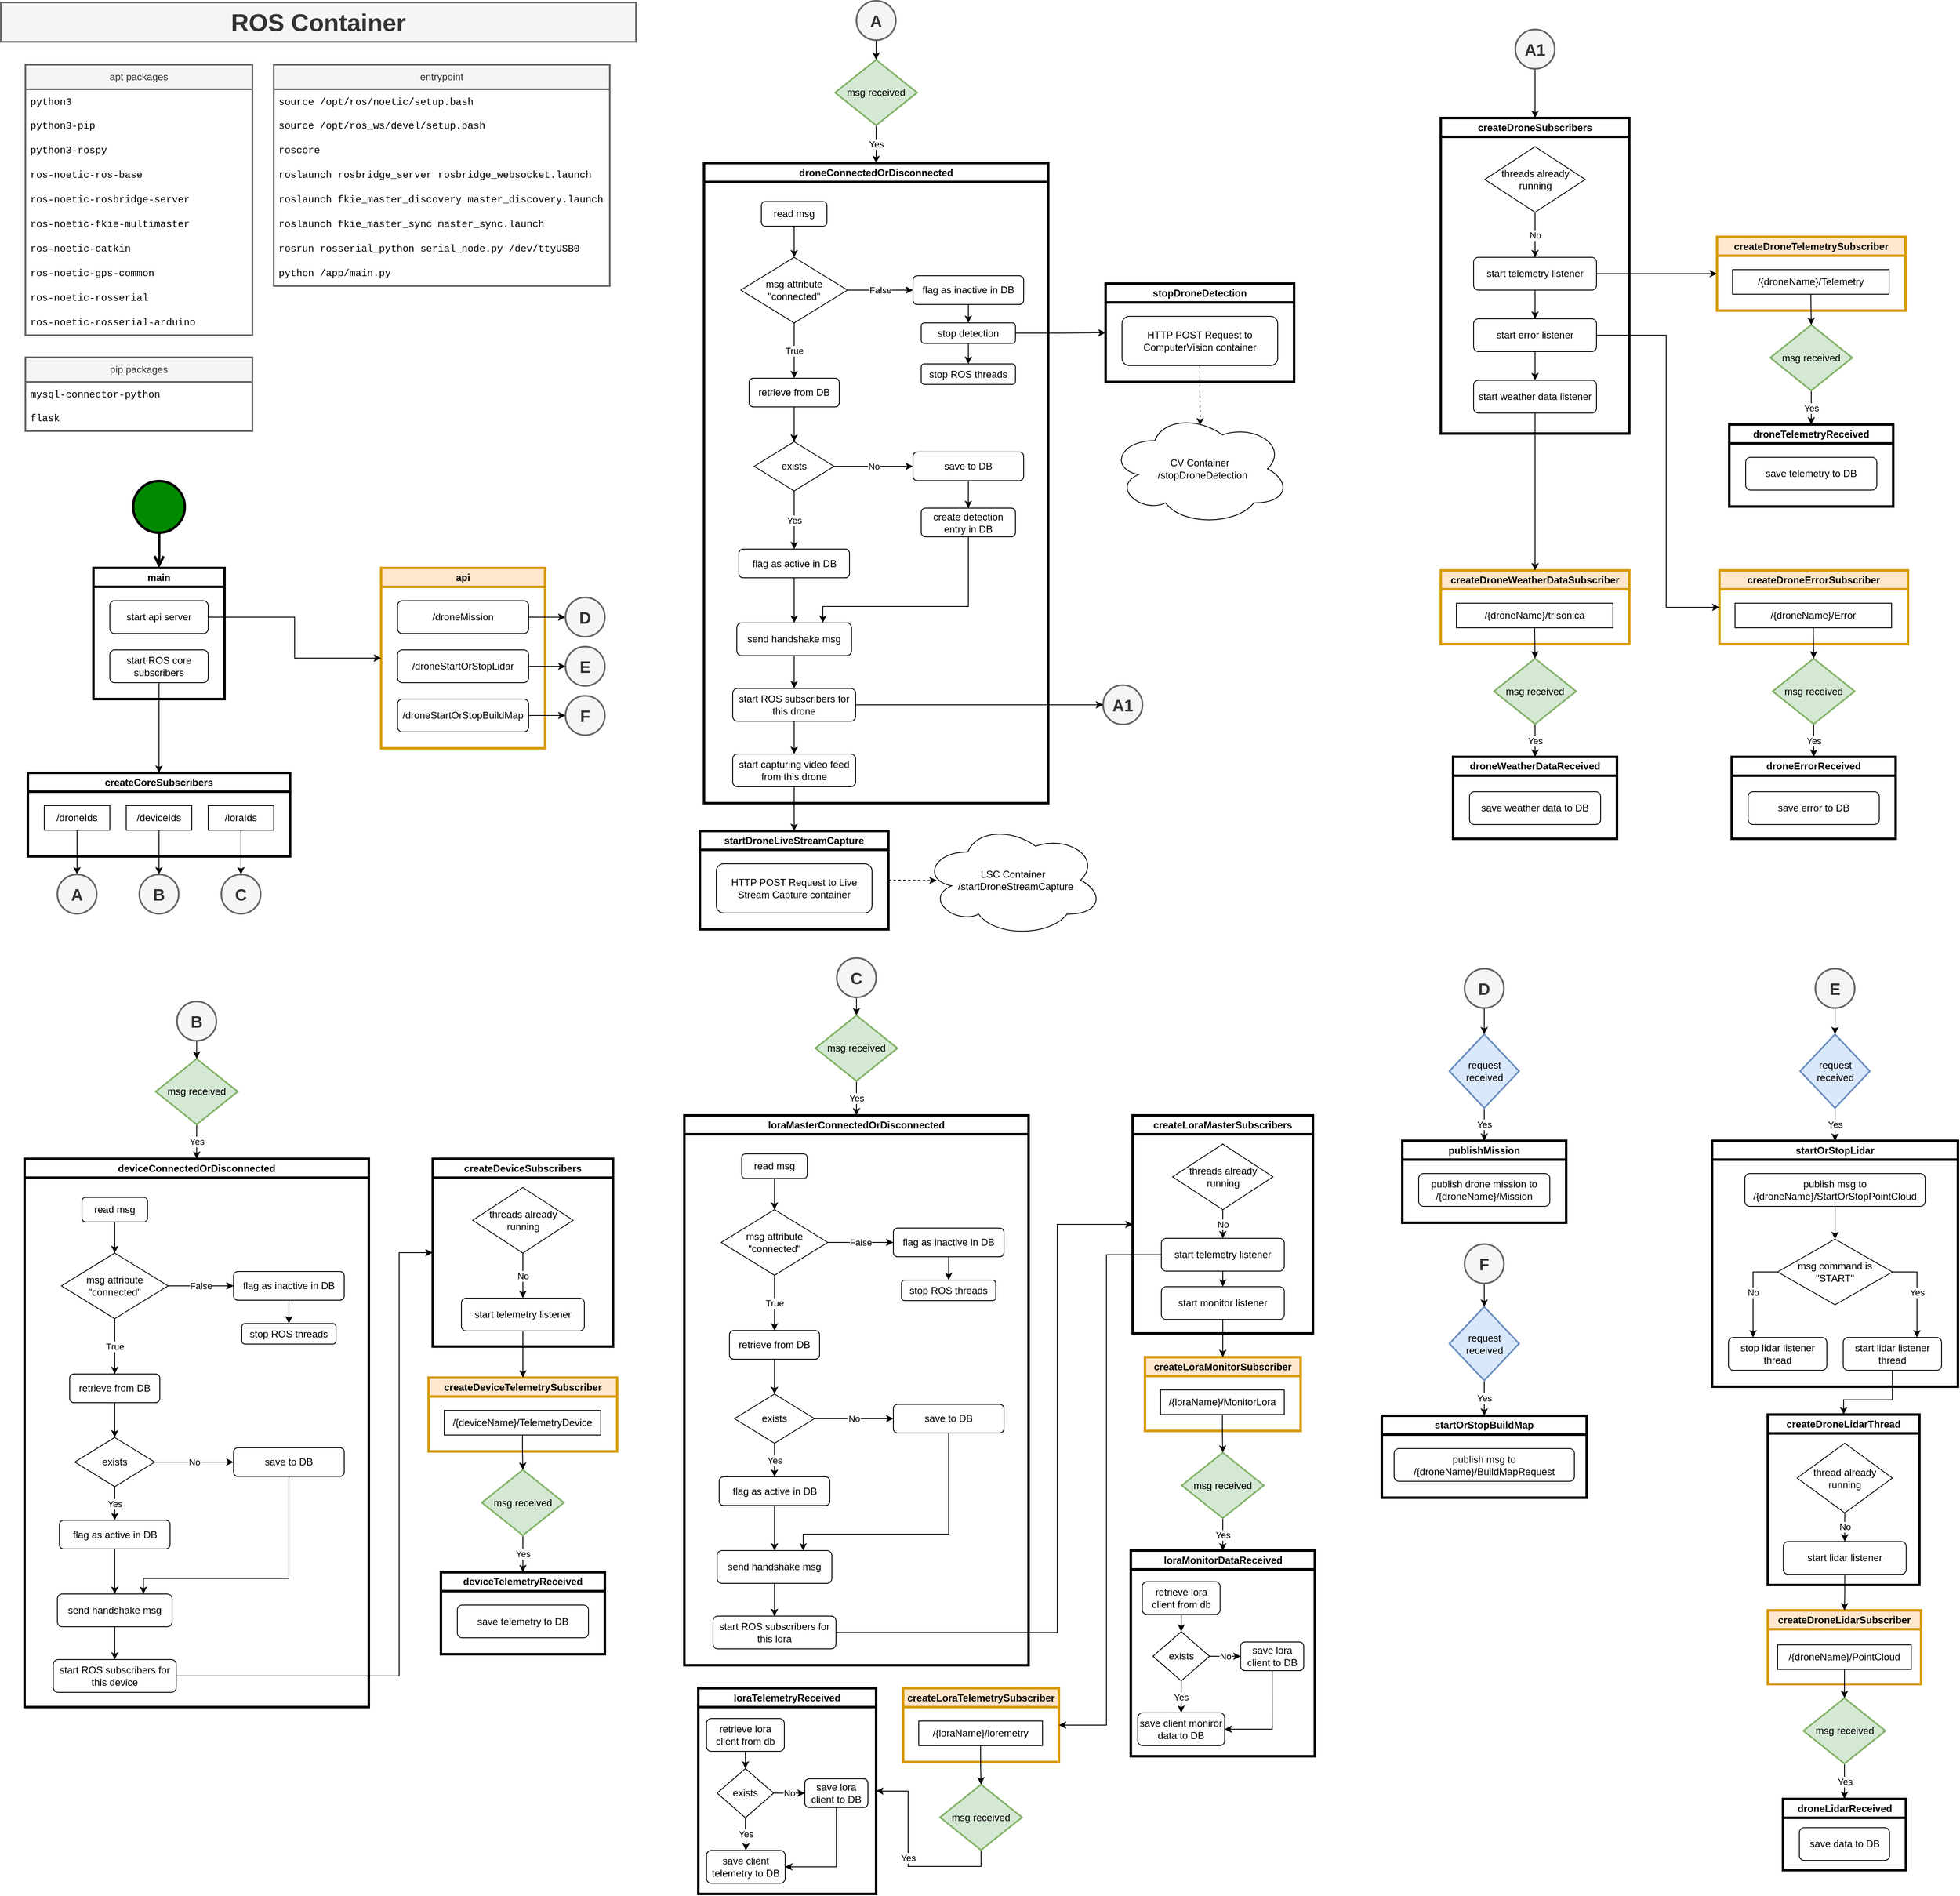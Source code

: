 <mxfile version="21.6.5" type="device">
  <diagram name="Page-1" id="jLN1ZQcb3Y0rFyo90S0E">
    <mxGraphModel dx="7054" dy="3979" grid="0" gridSize="10" guides="1" tooltips="1" connect="1" arrows="1" fold="1" page="1" pageScale="1" pageWidth="827" pageHeight="1169" background="none" math="0" shadow="0">
      <root>
        <mxCell id="0" />
        <mxCell id="1" parent="0" />
        <mxCell id="-6B5cMe8sq-w_s2lGf64-4" value="droneConnectedOrDisconnected" style="swimlane;whiteSpace=wrap;html=1;strokeWidth=3;" parent="1" vertex="1">
          <mxGeometry x="-1600" y="-953" width="420" height="781" as="geometry" />
        </mxCell>
        <mxCell id="bVwXBUU_hTWqEYQEKctx-19" value="read msg" style="rounded=1;whiteSpace=wrap;html=1;" parent="-6B5cMe8sq-w_s2lGf64-4" vertex="1">
          <mxGeometry x="70" y="47" width="80" height="30" as="geometry" />
        </mxCell>
        <mxCell id="bVwXBUU_hTWqEYQEKctx-25" value="True" style="edgeStyle=orthogonalEdgeStyle;rounded=0;orthogonalLoop=1;jettySize=auto;html=1;exitX=0.5;exitY=1;exitDx=0;exitDy=0;entryX=0.5;entryY=0;entryDx=0;entryDy=0;" parent="-6B5cMe8sq-w_s2lGf64-4" source="bVwXBUU_hTWqEYQEKctx-20" target="bVwXBUU_hTWqEYQEKctx-24" edge="1">
          <mxGeometry relative="1" as="geometry" />
        </mxCell>
        <mxCell id="bVwXBUU_hTWqEYQEKctx-20" value="msg attribute &quot;connected&quot;" style="rhombus;whiteSpace=wrap;html=1;" parent="-6B5cMe8sq-w_s2lGf64-4" vertex="1">
          <mxGeometry x="45" y="115" width="130" height="80" as="geometry" />
        </mxCell>
        <mxCell id="bVwXBUU_hTWqEYQEKctx-21" value="" style="edgeStyle=orthogonalEdgeStyle;rounded=0;orthogonalLoop=1;jettySize=auto;html=1;" parent="-6B5cMe8sq-w_s2lGf64-4" source="bVwXBUU_hTWqEYQEKctx-19" target="bVwXBUU_hTWqEYQEKctx-20" edge="1">
          <mxGeometry relative="1" as="geometry" />
        </mxCell>
        <mxCell id="QlmAs7cy7dPPL5ENXr90-10" style="edgeStyle=orthogonalEdgeStyle;rounded=0;orthogonalLoop=1;jettySize=auto;html=1;exitX=0.5;exitY=1;exitDx=0;exitDy=0;entryX=0.5;entryY=0;entryDx=0;entryDy=0;" parent="-6B5cMe8sq-w_s2lGf64-4" source="bVwXBUU_hTWqEYQEKctx-22" target="QlmAs7cy7dPPL5ENXr90-8" edge="1">
          <mxGeometry relative="1" as="geometry" />
        </mxCell>
        <mxCell id="bVwXBUU_hTWqEYQEKctx-22" value="flag as inactive in DB" style="rounded=1;whiteSpace=wrap;html=1;" parent="-6B5cMe8sq-w_s2lGf64-4" vertex="1">
          <mxGeometry x="255" y="137.5" width="135" height="35" as="geometry" />
        </mxCell>
        <mxCell id="bVwXBUU_hTWqEYQEKctx-23" value="False" style="edgeStyle=orthogonalEdgeStyle;rounded=0;orthogonalLoop=1;jettySize=auto;html=1;" parent="-6B5cMe8sq-w_s2lGf64-4" source="bVwXBUU_hTWqEYQEKctx-20" target="bVwXBUU_hTWqEYQEKctx-22" edge="1">
          <mxGeometry relative="1" as="geometry" />
        </mxCell>
        <mxCell id="bVwXBUU_hTWqEYQEKctx-27" style="edgeStyle=orthogonalEdgeStyle;rounded=0;orthogonalLoop=1;jettySize=auto;html=1;exitX=0.5;exitY=1;exitDx=0;exitDy=0;entryX=0.5;entryY=0;entryDx=0;entryDy=0;" parent="-6B5cMe8sq-w_s2lGf64-4" source="bVwXBUU_hTWqEYQEKctx-24" target="bVwXBUU_hTWqEYQEKctx-26" edge="1">
          <mxGeometry relative="1" as="geometry" />
        </mxCell>
        <mxCell id="bVwXBUU_hTWqEYQEKctx-24" value="retrieve from DB" style="rounded=1;whiteSpace=wrap;html=1;" parent="-6B5cMe8sq-w_s2lGf64-4" vertex="1">
          <mxGeometry x="55" y="262.5" width="110" height="35" as="geometry" />
        </mxCell>
        <mxCell id="bVwXBUU_hTWqEYQEKctx-29" value="Yes" style="edgeStyle=orthogonalEdgeStyle;rounded=0;orthogonalLoop=1;jettySize=auto;html=1;exitX=0.5;exitY=1;exitDx=0;exitDy=0;entryX=0.5;entryY=0;entryDx=0;entryDy=0;" parent="-6B5cMe8sq-w_s2lGf64-4" source="bVwXBUU_hTWqEYQEKctx-26" target="bVwXBUU_hTWqEYQEKctx-28" edge="1">
          <mxGeometry relative="1" as="geometry" />
        </mxCell>
        <mxCell id="bVwXBUU_hTWqEYQEKctx-31" value="No" style="edgeStyle=orthogonalEdgeStyle;rounded=0;orthogonalLoop=1;jettySize=auto;html=1;exitX=1;exitY=0.5;exitDx=0;exitDy=0;entryX=0;entryY=0.5;entryDx=0;entryDy=0;" parent="-6B5cMe8sq-w_s2lGf64-4" source="bVwXBUU_hTWqEYQEKctx-26" target="bVwXBUU_hTWqEYQEKctx-30" edge="1">
          <mxGeometry relative="1" as="geometry" />
        </mxCell>
        <mxCell id="bVwXBUU_hTWqEYQEKctx-26" value="exists" style="rhombus;whiteSpace=wrap;html=1;" parent="-6B5cMe8sq-w_s2lGf64-4" vertex="1">
          <mxGeometry x="61.25" y="340" width="97.5" height="60" as="geometry" />
        </mxCell>
        <mxCell id="bVwXBUU_hTWqEYQEKctx-33" style="edgeStyle=orthogonalEdgeStyle;rounded=0;orthogonalLoop=1;jettySize=auto;html=1;exitX=0.5;exitY=1;exitDx=0;exitDy=0;entryX=0.5;entryY=0;entryDx=0;entryDy=0;" parent="-6B5cMe8sq-w_s2lGf64-4" source="bVwXBUU_hTWqEYQEKctx-28" target="bVwXBUU_hTWqEYQEKctx-32" edge="1">
          <mxGeometry relative="1" as="geometry" />
        </mxCell>
        <mxCell id="bVwXBUU_hTWqEYQEKctx-28" value="flag as active in DB" style="rounded=1;whiteSpace=wrap;html=1;" parent="-6B5cMe8sq-w_s2lGf64-4" vertex="1">
          <mxGeometry x="42.5" y="471" width="135" height="35" as="geometry" />
        </mxCell>
        <mxCell id="bVwXBUU_hTWqEYQEKctx-34" style="edgeStyle=orthogonalEdgeStyle;rounded=0;orthogonalLoop=1;jettySize=auto;html=1;exitX=0.5;exitY=1;exitDx=0;exitDy=0;entryX=0.75;entryY=0;entryDx=0;entryDy=0;" parent="-6B5cMe8sq-w_s2lGf64-4" source="QlmAs7cy7dPPL5ENXr90-6" target="bVwXBUU_hTWqEYQEKctx-32" edge="1">
          <mxGeometry relative="1" as="geometry">
            <Array as="points">
              <mxPoint x="322" y="541" />
              <mxPoint x="145" y="541" />
            </Array>
          </mxGeometry>
        </mxCell>
        <mxCell id="QlmAs7cy7dPPL5ENXr90-7" style="edgeStyle=orthogonalEdgeStyle;rounded=0;orthogonalLoop=1;jettySize=auto;html=1;exitX=0.5;exitY=1;exitDx=0;exitDy=0;entryX=0.5;entryY=0;entryDx=0;entryDy=0;" parent="-6B5cMe8sq-w_s2lGf64-4" source="bVwXBUU_hTWqEYQEKctx-30" target="QlmAs7cy7dPPL5ENXr90-6" edge="1">
          <mxGeometry relative="1" as="geometry" />
        </mxCell>
        <mxCell id="bVwXBUU_hTWqEYQEKctx-30" value="save to DB" style="rounded=1;whiteSpace=wrap;html=1;" parent="-6B5cMe8sq-w_s2lGf64-4" vertex="1">
          <mxGeometry x="255" y="352.5" width="135" height="35" as="geometry" />
        </mxCell>
        <mxCell id="bVwXBUU_hTWqEYQEKctx-41" style="edgeStyle=orthogonalEdgeStyle;rounded=0;orthogonalLoop=1;jettySize=auto;html=1;exitX=0.5;exitY=1;exitDx=0;exitDy=0;entryX=0.5;entryY=0;entryDx=0;entryDy=0;" parent="-6B5cMe8sq-w_s2lGf64-4" source="bVwXBUU_hTWqEYQEKctx-32" target="bVwXBUU_hTWqEYQEKctx-40" edge="1">
          <mxGeometry relative="1" as="geometry" />
        </mxCell>
        <mxCell id="bVwXBUU_hTWqEYQEKctx-32" value="send handshake msg" style="rounded=1;whiteSpace=wrap;html=1;" parent="-6B5cMe8sq-w_s2lGf64-4" vertex="1">
          <mxGeometry x="40" y="561" width="140" height="40" as="geometry" />
        </mxCell>
        <mxCell id="bVwXBUU_hTWqEYQEKctx-40" value="start ROS subscribers for this drone" style="rounded=1;whiteSpace=wrap;html=1;" parent="-6B5cMe8sq-w_s2lGf64-4" vertex="1">
          <mxGeometry x="35" y="641" width="150" height="40" as="geometry" />
        </mxCell>
        <mxCell id="bVwXBUU_hTWqEYQEKctx-42" value="start capturing video feed from this drone" style="rounded=1;whiteSpace=wrap;html=1;" parent="-6B5cMe8sq-w_s2lGf64-4" vertex="1">
          <mxGeometry x="35" y="721" width="150" height="40" as="geometry" />
        </mxCell>
        <mxCell id="bVwXBUU_hTWqEYQEKctx-43" style="edgeStyle=orthogonalEdgeStyle;rounded=0;orthogonalLoop=1;jettySize=auto;html=1;exitX=0.5;exitY=1;exitDx=0;exitDy=0;entryX=0.5;entryY=0;entryDx=0;entryDy=0;" parent="-6B5cMe8sq-w_s2lGf64-4" source="bVwXBUU_hTWqEYQEKctx-40" target="bVwXBUU_hTWqEYQEKctx-42" edge="1">
          <mxGeometry relative="1" as="geometry" />
        </mxCell>
        <mxCell id="QlmAs7cy7dPPL5ENXr90-6" value="create detection entry in DB" style="rounded=1;whiteSpace=wrap;html=1;" parent="-6B5cMe8sq-w_s2lGf64-4" vertex="1">
          <mxGeometry x="265" y="421" width="115" height="35" as="geometry" />
        </mxCell>
        <mxCell id="QlmAs7cy7dPPL5ENXr90-11" style="edgeStyle=orthogonalEdgeStyle;rounded=0;orthogonalLoop=1;jettySize=auto;html=1;exitX=0.5;exitY=1;exitDx=0;exitDy=0;entryX=0.5;entryY=0;entryDx=0;entryDy=0;" parent="-6B5cMe8sq-w_s2lGf64-4" source="QlmAs7cy7dPPL5ENXr90-8" target="QlmAs7cy7dPPL5ENXr90-12" edge="1">
          <mxGeometry relative="1" as="geometry">
            <mxPoint x="322.5" y="237.5" as="targetPoint" />
          </mxGeometry>
        </mxCell>
        <mxCell id="QlmAs7cy7dPPL5ENXr90-8" value="stop detection" style="rounded=1;whiteSpace=wrap;html=1;" parent="-6B5cMe8sq-w_s2lGf64-4" vertex="1">
          <mxGeometry x="265" y="195" width="115" height="25" as="geometry" />
        </mxCell>
        <mxCell id="QlmAs7cy7dPPL5ENXr90-12" value="stop ROS threads" style="rounded=1;whiteSpace=wrap;html=1;" parent="-6B5cMe8sq-w_s2lGf64-4" vertex="1">
          <mxGeometry x="265" y="245" width="115" height="25" as="geometry" />
        </mxCell>
        <mxCell id="bVwXBUU_hTWqEYQEKctx-1" value="main" style="swimlane;whiteSpace=wrap;html=1;strokeWidth=3;" parent="1" vertex="1">
          <mxGeometry x="-2345" y="-459" width="160" height="160" as="geometry" />
        </mxCell>
        <mxCell id="-6B5cMe8sq-w_s2lGf64-37" value="start api server" style="rounded=1;whiteSpace=wrap;html=1;" parent="bVwXBUU_hTWqEYQEKctx-1" vertex="1">
          <mxGeometry x="20" y="40" width="120" height="40" as="geometry" />
        </mxCell>
        <mxCell id="bVwXBUU_hTWqEYQEKctx-2" value="start ROS core subscribers" style="rounded=1;whiteSpace=wrap;html=1;" parent="bVwXBUU_hTWqEYQEKctx-1" vertex="1">
          <mxGeometry x="20" y="100" width="120" height="40" as="geometry" />
        </mxCell>
        <mxCell id="bVwXBUU_hTWqEYQEKctx-3" value="createCoreSubscribers" style="swimlane;whiteSpace=wrap;html=1;strokeWidth=3;" parent="1" vertex="1">
          <mxGeometry x="-2425" y="-209" width="320" height="102" as="geometry" />
        </mxCell>
        <mxCell id="b0pAPlaNoTqx-eO0T0tr-20" style="edgeStyle=orthogonalEdgeStyle;rounded=0;orthogonalLoop=1;jettySize=auto;html=1;exitX=0.5;exitY=1;exitDx=0;exitDy=0;entryX=0.5;entryY=0;entryDx=0;entryDy=0;" parent="bVwXBUU_hTWqEYQEKctx-3" source="-6B5cMe8sq-w_s2lGf64-1" target="b0pAPlaNoTqx-eO0T0tr-13" edge="1">
          <mxGeometry relative="1" as="geometry" />
        </mxCell>
        <mxCell id="-6B5cMe8sq-w_s2lGf64-1" value="/droneIds" style="rounded=0;whiteSpace=wrap;html=1;" parent="bVwXBUU_hTWqEYQEKctx-3" vertex="1">
          <mxGeometry x="20" y="40" width="80" height="30" as="geometry" />
        </mxCell>
        <mxCell id="bVwXBUU_hTWqEYQEKctx-7" value="/deviceIds" style="rounded=0;whiteSpace=wrap;html=1;" parent="bVwXBUU_hTWqEYQEKctx-3" vertex="1">
          <mxGeometry x="120" y="40" width="80" height="30" as="geometry" />
        </mxCell>
        <mxCell id="bVwXBUU_hTWqEYQEKctx-8" value="/loraIds" style="rounded=0;whiteSpace=wrap;html=1;" parent="bVwXBUU_hTWqEYQEKctx-3" vertex="1">
          <mxGeometry x="220" y="40" width="80" height="30" as="geometry" />
        </mxCell>
        <mxCell id="b0pAPlaNoTqx-eO0T0tr-13" value="&lt;b style=&quot;font-size: 20px;&quot;&gt;A&lt;/b&gt;" style="ellipse;whiteSpace=wrap;html=1;aspect=fixed;fontSize=20;labelBackgroundColor=none;fillColor=#f5f5f5;fontColor=#333333;strokeColor=#666666;strokeWidth=2;" parent="bVwXBUU_hTWqEYQEKctx-3" vertex="1">
          <mxGeometry x="36" y="124" width="48" height="48" as="geometry" />
        </mxCell>
        <mxCell id="bVwXBUU_hTWqEYQEKctx-4" style="edgeStyle=orthogonalEdgeStyle;rounded=0;orthogonalLoop=1;jettySize=auto;html=1;exitX=0.5;exitY=1;exitDx=0;exitDy=0;entryX=0.5;entryY=0;entryDx=0;entryDy=0;" parent="1" source="bVwXBUU_hTWqEYQEKctx-2" target="bVwXBUU_hTWqEYQEKctx-3" edge="1">
          <mxGeometry relative="1" as="geometry" />
        </mxCell>
        <mxCell id="bVwXBUU_hTWqEYQEKctx-9" value="" style="ellipse;html=1;shape=startState;fillColor=#008a00;strokeColor=#000000;fontColor=#ffffff;strokeWidth=3;" parent="1" vertex="1">
          <mxGeometry x="-2300.5" y="-569" width="71" height="71" as="geometry" />
        </mxCell>
        <mxCell id="bVwXBUU_hTWqEYQEKctx-10" value="" style="edgeStyle=orthogonalEdgeStyle;html=1;verticalAlign=bottom;endArrow=open;endSize=8;strokeColor=#000500;rounded=0;entryX=0.5;entryY=0;entryDx=0;entryDy=0;exitX=0.503;exitY=0.936;exitDx=0;exitDy=0;exitPerimeter=0;fillColor=#008a00;strokeWidth=3;" parent="1" source="bVwXBUU_hTWqEYQEKctx-9" target="bVwXBUU_hTWqEYQEKctx-1" edge="1">
          <mxGeometry relative="1" as="geometry">
            <mxPoint x="-2395" y="-348" as="targetPoint" />
          </mxGeometry>
        </mxCell>
        <mxCell id="bVwXBUU_hTWqEYQEKctx-18" value="Yes" style="edgeStyle=orthogonalEdgeStyle;rounded=0;orthogonalLoop=1;jettySize=auto;html=1;exitX=0.5;exitY=1;exitDx=0;exitDy=0;entryX=0.5;entryY=0;entryDx=0;entryDy=0;" parent="1" source="bVwXBUU_hTWqEYQEKctx-16" target="-6B5cMe8sq-w_s2lGf64-4" edge="1">
          <mxGeometry relative="1" as="geometry" />
        </mxCell>
        <mxCell id="bVwXBUU_hTWqEYQEKctx-16" value="msg received" style="rhombus;whiteSpace=wrap;html=1;fillColor=#d5e8d4;strokeColor=#82b366;strokeWidth=2;" parent="1" vertex="1">
          <mxGeometry x="-1440" y="-1079" width="100" height="80" as="geometry" />
        </mxCell>
        <mxCell id="bVwXBUU_hTWqEYQEKctx-44" value="createDroneSubscribers" style="swimlane;whiteSpace=wrap;html=1;strokeWidth=3;" parent="1" vertex="1">
          <mxGeometry x="-701" y="-1008" width="230" height="385" as="geometry" />
        </mxCell>
        <mxCell id="UnQqlh4XrKFnrCRwc9g1-9" style="edgeStyle=orthogonalEdgeStyle;rounded=0;orthogonalLoop=1;jettySize=auto;html=1;exitX=0.5;exitY=1;exitDx=0;exitDy=0;entryX=0.5;entryY=0;entryDx=0;entryDy=0;" parent="bVwXBUU_hTWqEYQEKctx-44" source="bVwXBUU_hTWqEYQEKctx-53" target="UnQqlh4XrKFnrCRwc9g1-8" edge="1">
          <mxGeometry relative="1" as="geometry" />
        </mxCell>
        <mxCell id="bVwXBUU_hTWqEYQEKctx-53" value="start error listener" style="rounded=1;whiteSpace=wrap;html=1;" parent="bVwXBUU_hTWqEYQEKctx-44" vertex="1">
          <mxGeometry x="40" y="245" width="150" height="40" as="geometry" />
        </mxCell>
        <mxCell id="bVwXBUU_hTWqEYQEKctx-59" style="edgeStyle=orthogonalEdgeStyle;rounded=0;orthogonalLoop=1;jettySize=auto;html=1;exitX=0.5;exitY=1;exitDx=0;exitDy=0;entryX=0.5;entryY=0;entryDx=0;entryDy=0;" parent="bVwXBUU_hTWqEYQEKctx-44" source="bVwXBUU_hTWqEYQEKctx-55" target="bVwXBUU_hTWqEYQEKctx-53" edge="1">
          <mxGeometry relative="1" as="geometry" />
        </mxCell>
        <mxCell id="bVwXBUU_hTWqEYQEKctx-55" value="start telemetry listener" style="rounded=1;whiteSpace=wrap;html=1;" parent="bVwXBUU_hTWqEYQEKctx-44" vertex="1">
          <mxGeometry x="40" y="170" width="150" height="40" as="geometry" />
        </mxCell>
        <mxCell id="bVwXBUU_hTWqEYQEKctx-58" value="No" style="edgeStyle=orthogonalEdgeStyle;rounded=0;orthogonalLoop=1;jettySize=auto;html=1;exitX=0.5;exitY=1;exitDx=0;exitDy=0;entryX=0.5;entryY=0;entryDx=0;entryDy=0;" parent="bVwXBUU_hTWqEYQEKctx-44" source="bVwXBUU_hTWqEYQEKctx-56" target="bVwXBUU_hTWqEYQEKctx-55" edge="1">
          <mxGeometry relative="1" as="geometry" />
        </mxCell>
        <mxCell id="bVwXBUU_hTWqEYQEKctx-56" value="threads already running" style="rhombus;whiteSpace=wrap;html=1;" parent="bVwXBUU_hTWqEYQEKctx-44" vertex="1">
          <mxGeometry x="53.75" y="35" width="122.5" height="80" as="geometry" />
        </mxCell>
        <mxCell id="UnQqlh4XrKFnrCRwc9g1-8" value="start weather data listener" style="rounded=1;whiteSpace=wrap;html=1;" parent="bVwXBUU_hTWqEYQEKctx-44" vertex="1">
          <mxGeometry x="40" y="320" width="150" height="40" as="geometry" />
        </mxCell>
        <mxCell id="bVwXBUU_hTWqEYQEKctx-52" style="edgeStyle=orthogonalEdgeStyle;rounded=0;orthogonalLoop=1;jettySize=auto;html=1;exitX=1;exitY=0.5;exitDx=0;exitDy=0;entryX=0.077;entryY=0.503;entryDx=0;entryDy=0;entryPerimeter=0;dashed=1;" parent="1" source="bVwXBUU_hTWqEYQEKctx-48" target="QlmAs7cy7dPPL5ENXr90-5" edge="1">
          <mxGeometry relative="1" as="geometry">
            <mxPoint x="-2709.15" y="-1160.88" as="targetPoint" />
          </mxGeometry>
        </mxCell>
        <mxCell id="bVwXBUU_hTWqEYQEKctx-48" value="startDroneLiveStreamCapture" style="swimlane;whiteSpace=wrap;html=1;strokeWidth=3;" parent="1" vertex="1">
          <mxGeometry x="-1605" y="-138" width="230" height="120" as="geometry" />
        </mxCell>
        <mxCell id="bVwXBUU_hTWqEYQEKctx-50" value="HTTP POST Request to Live Stream Capture container" style="rounded=1;whiteSpace=wrap;html=1;" parent="bVwXBUU_hTWqEYQEKctx-48" vertex="1">
          <mxGeometry x="20" y="40" width="190" height="60" as="geometry" />
        </mxCell>
        <mxCell id="bVwXBUU_hTWqEYQEKctx-60" value="createDroneTelemetrySubscriber" style="swimlane;whiteSpace=wrap;html=1;fillColor=#ffe6cc;strokeColor=#d79b00;strokeWidth=3;" parent="1" vertex="1">
          <mxGeometry x="-364" y="-863" width="230" height="90" as="geometry" />
        </mxCell>
        <mxCell id="bVwXBUU_hTWqEYQEKctx-61" value="/{droneName}/Telemetry" style="rounded=0;whiteSpace=wrap;html=1;" parent="bVwXBUU_hTWqEYQEKctx-60" vertex="1">
          <mxGeometry x="19" y="40" width="191" height="30" as="geometry" />
        </mxCell>
        <mxCell id="bVwXBUU_hTWqEYQEKctx-63" value="createDroneErrorSubscriber" style="swimlane;whiteSpace=wrap;html=1;fillColor=#ffe6cc;strokeColor=#d79b00;strokeWidth=3;" parent="1" vertex="1">
          <mxGeometry x="-361" y="-456" width="230" height="90" as="geometry" />
        </mxCell>
        <mxCell id="bVwXBUU_hTWqEYQEKctx-64" value="/{droneName}/Error" style="rounded=0;whiteSpace=wrap;html=1;" parent="bVwXBUU_hTWqEYQEKctx-63" vertex="1">
          <mxGeometry x="19" y="40" width="191" height="30" as="geometry" />
        </mxCell>
        <mxCell id="bVwXBUU_hTWqEYQEKctx-66" value="droneTelemetryReceived" style="swimlane;whiteSpace=wrap;html=1;strokeWidth=3;" parent="1" vertex="1">
          <mxGeometry x="-349" y="-634" width="200" height="100" as="geometry" />
        </mxCell>
        <mxCell id="bVwXBUU_hTWqEYQEKctx-67" value="save telemetry to DB" style="rounded=1;whiteSpace=wrap;html=1;" parent="bVwXBUU_hTWqEYQEKctx-66" vertex="1">
          <mxGeometry x="20" y="40" width="160" height="40" as="geometry" />
        </mxCell>
        <mxCell id="QlmAs7cy7dPPL5ENXr90-115" value="Yes" style="edgeStyle=orthogonalEdgeStyle;rounded=0;orthogonalLoop=1;jettySize=auto;html=1;exitX=0.5;exitY=1;exitDx=0;exitDy=0;entryX=0.5;entryY=0;entryDx=0;entryDy=0;" parent="1" source="bVwXBUU_hTWqEYQEKctx-68" target="bVwXBUU_hTWqEYQEKctx-66" edge="1">
          <mxGeometry relative="1" as="geometry" />
        </mxCell>
        <mxCell id="bVwXBUU_hTWqEYQEKctx-68" value="msg received" style="rhombus;whiteSpace=wrap;html=1;fillColor=#d5e8d4;strokeColor=#82b366;strokeWidth=2;" parent="1" vertex="1">
          <mxGeometry x="-299" y="-755.5" width="100" height="80" as="geometry" />
        </mxCell>
        <mxCell id="bVwXBUU_hTWqEYQEKctx-71" value="droneErrorReceived" style="swimlane;whiteSpace=wrap;html=1;strokeWidth=3;" parent="1" vertex="1">
          <mxGeometry x="-346" y="-228.5" width="200" height="100" as="geometry" />
        </mxCell>
        <mxCell id="bVwXBUU_hTWqEYQEKctx-72" value="save error to DB" style="rounded=1;whiteSpace=wrap;html=1;" parent="bVwXBUU_hTWqEYQEKctx-71" vertex="1">
          <mxGeometry x="20" y="42.5" width="160" height="40" as="geometry" />
        </mxCell>
        <mxCell id="QlmAs7cy7dPPL5ENXr90-117" value="Yes" style="edgeStyle=orthogonalEdgeStyle;rounded=0;orthogonalLoop=1;jettySize=auto;html=1;exitX=0.5;exitY=1;exitDx=0;exitDy=0;entryX=0.5;entryY=0;entryDx=0;entryDy=0;" parent="1" source="bVwXBUU_hTWqEYQEKctx-74" target="bVwXBUU_hTWqEYQEKctx-71" edge="1">
          <mxGeometry relative="1" as="geometry" />
        </mxCell>
        <mxCell id="bVwXBUU_hTWqEYQEKctx-74" value="msg received" style="rhombus;whiteSpace=wrap;html=1;fillColor=#d5e8d4;strokeColor=#82b366;strokeWidth=2;" parent="1" vertex="1">
          <mxGeometry x="-296" y="-348.5" width="100" height="80" as="geometry" />
        </mxCell>
        <mxCell id="bVwXBUU_hTWqEYQEKctx-77" value="deviceConnectedOrDisconnected" style="swimlane;whiteSpace=wrap;html=1;strokeWidth=3;" parent="1" vertex="1">
          <mxGeometry x="-2429" y="262" width="420" height="669" as="geometry" />
        </mxCell>
        <mxCell id="bVwXBUU_hTWqEYQEKctx-78" value="read msg" style="rounded=1;whiteSpace=wrap;html=1;" parent="bVwXBUU_hTWqEYQEKctx-77" vertex="1">
          <mxGeometry x="70" y="47" width="80" height="30" as="geometry" />
        </mxCell>
        <mxCell id="bVwXBUU_hTWqEYQEKctx-79" value="True" style="edgeStyle=orthogonalEdgeStyle;rounded=0;orthogonalLoop=1;jettySize=auto;html=1;exitX=0.5;exitY=1;exitDx=0;exitDy=0;entryX=0.5;entryY=0;entryDx=0;entryDy=0;" parent="bVwXBUU_hTWqEYQEKctx-77" source="bVwXBUU_hTWqEYQEKctx-80" target="bVwXBUU_hTWqEYQEKctx-85" edge="1">
          <mxGeometry relative="1" as="geometry" />
        </mxCell>
        <mxCell id="bVwXBUU_hTWqEYQEKctx-80" value="msg attribute &quot;connected&quot;" style="rhombus;whiteSpace=wrap;html=1;" parent="bVwXBUU_hTWqEYQEKctx-77" vertex="1">
          <mxGeometry x="45" y="115" width="130" height="80" as="geometry" />
        </mxCell>
        <mxCell id="bVwXBUU_hTWqEYQEKctx-81" value="" style="edgeStyle=orthogonalEdgeStyle;rounded=0;orthogonalLoop=1;jettySize=auto;html=1;" parent="bVwXBUU_hTWqEYQEKctx-77" source="bVwXBUU_hTWqEYQEKctx-78" target="bVwXBUU_hTWqEYQEKctx-80" edge="1">
          <mxGeometry relative="1" as="geometry" />
        </mxCell>
        <mxCell id="QlmAs7cy7dPPL5ENXr90-15" style="edgeStyle=orthogonalEdgeStyle;rounded=0;orthogonalLoop=1;jettySize=auto;html=1;exitX=0.5;exitY=1;exitDx=0;exitDy=0;entryX=0.5;entryY=0;entryDx=0;entryDy=0;" parent="bVwXBUU_hTWqEYQEKctx-77" source="bVwXBUU_hTWqEYQEKctx-82" target="QlmAs7cy7dPPL5ENXr90-14" edge="1">
          <mxGeometry relative="1" as="geometry" />
        </mxCell>
        <mxCell id="bVwXBUU_hTWqEYQEKctx-82" value="flag as inactive in DB" style="rounded=1;whiteSpace=wrap;html=1;" parent="bVwXBUU_hTWqEYQEKctx-77" vertex="1">
          <mxGeometry x="255" y="137.5" width="135" height="35" as="geometry" />
        </mxCell>
        <mxCell id="bVwXBUU_hTWqEYQEKctx-83" value="False" style="edgeStyle=orthogonalEdgeStyle;rounded=0;orthogonalLoop=1;jettySize=auto;html=1;" parent="bVwXBUU_hTWqEYQEKctx-77" source="bVwXBUU_hTWqEYQEKctx-80" target="bVwXBUU_hTWqEYQEKctx-82" edge="1">
          <mxGeometry relative="1" as="geometry" />
        </mxCell>
        <mxCell id="bVwXBUU_hTWqEYQEKctx-84" style="edgeStyle=orthogonalEdgeStyle;rounded=0;orthogonalLoop=1;jettySize=auto;html=1;exitX=0.5;exitY=1;exitDx=0;exitDy=0;entryX=0.5;entryY=0;entryDx=0;entryDy=0;" parent="bVwXBUU_hTWqEYQEKctx-77" source="bVwXBUU_hTWqEYQEKctx-85" target="bVwXBUU_hTWqEYQEKctx-88" edge="1">
          <mxGeometry relative="1" as="geometry" />
        </mxCell>
        <mxCell id="bVwXBUU_hTWqEYQEKctx-85" value="retrieve from DB" style="rounded=1;whiteSpace=wrap;html=1;" parent="bVwXBUU_hTWqEYQEKctx-77" vertex="1">
          <mxGeometry x="55" y="262.5" width="110" height="35" as="geometry" />
        </mxCell>
        <mxCell id="bVwXBUU_hTWqEYQEKctx-86" value="Yes" style="edgeStyle=orthogonalEdgeStyle;rounded=0;orthogonalLoop=1;jettySize=auto;html=1;exitX=0.5;exitY=1;exitDx=0;exitDy=0;entryX=0.5;entryY=0;entryDx=0;entryDy=0;" parent="bVwXBUU_hTWqEYQEKctx-77" source="bVwXBUU_hTWqEYQEKctx-88" target="bVwXBUU_hTWqEYQEKctx-90" edge="1">
          <mxGeometry relative="1" as="geometry" />
        </mxCell>
        <mxCell id="bVwXBUU_hTWqEYQEKctx-87" value="No" style="edgeStyle=orthogonalEdgeStyle;rounded=0;orthogonalLoop=1;jettySize=auto;html=1;exitX=1;exitY=0.5;exitDx=0;exitDy=0;entryX=0;entryY=0.5;entryDx=0;entryDy=0;" parent="bVwXBUU_hTWqEYQEKctx-77" source="bVwXBUU_hTWqEYQEKctx-88" target="bVwXBUU_hTWqEYQEKctx-92" edge="1">
          <mxGeometry relative="1" as="geometry" />
        </mxCell>
        <mxCell id="bVwXBUU_hTWqEYQEKctx-88" value="exists" style="rhombus;whiteSpace=wrap;html=1;" parent="bVwXBUU_hTWqEYQEKctx-77" vertex="1">
          <mxGeometry x="61.25" y="340" width="97.5" height="60" as="geometry" />
        </mxCell>
        <mxCell id="bVwXBUU_hTWqEYQEKctx-89" style="edgeStyle=orthogonalEdgeStyle;rounded=0;orthogonalLoop=1;jettySize=auto;html=1;exitX=0.5;exitY=1;exitDx=0;exitDy=0;entryX=0.5;entryY=0;entryDx=0;entryDy=0;" parent="bVwXBUU_hTWqEYQEKctx-77" source="bVwXBUU_hTWqEYQEKctx-90" target="bVwXBUU_hTWqEYQEKctx-94" edge="1">
          <mxGeometry relative="1" as="geometry" />
        </mxCell>
        <mxCell id="bVwXBUU_hTWqEYQEKctx-90" value="flag as active in DB" style="rounded=1;whiteSpace=wrap;html=1;" parent="bVwXBUU_hTWqEYQEKctx-77" vertex="1">
          <mxGeometry x="42.5" y="441" width="135" height="35" as="geometry" />
        </mxCell>
        <mxCell id="bVwXBUU_hTWqEYQEKctx-91" style="edgeStyle=orthogonalEdgeStyle;rounded=0;orthogonalLoop=1;jettySize=auto;html=1;exitX=0.5;exitY=1;exitDx=0;exitDy=0;entryX=0.75;entryY=0;entryDx=0;entryDy=0;" parent="bVwXBUU_hTWqEYQEKctx-77" source="bVwXBUU_hTWqEYQEKctx-92" target="bVwXBUU_hTWqEYQEKctx-94" edge="1">
          <mxGeometry relative="1" as="geometry">
            <Array as="points">
              <mxPoint x="322" y="512" />
              <mxPoint x="145" y="512" />
            </Array>
          </mxGeometry>
        </mxCell>
        <mxCell id="bVwXBUU_hTWqEYQEKctx-92" value="save to DB" style="rounded=1;whiteSpace=wrap;html=1;" parent="bVwXBUU_hTWqEYQEKctx-77" vertex="1">
          <mxGeometry x="255" y="352.5" width="135" height="35" as="geometry" />
        </mxCell>
        <mxCell id="bVwXBUU_hTWqEYQEKctx-93" style="edgeStyle=orthogonalEdgeStyle;rounded=0;orthogonalLoop=1;jettySize=auto;html=1;exitX=0.5;exitY=1;exitDx=0;exitDy=0;entryX=0.5;entryY=0;entryDx=0;entryDy=0;" parent="bVwXBUU_hTWqEYQEKctx-77" source="bVwXBUU_hTWqEYQEKctx-94" target="bVwXBUU_hTWqEYQEKctx-95" edge="1">
          <mxGeometry relative="1" as="geometry" />
        </mxCell>
        <mxCell id="bVwXBUU_hTWqEYQEKctx-94" value="send handshake msg" style="rounded=1;whiteSpace=wrap;html=1;" parent="bVwXBUU_hTWqEYQEKctx-77" vertex="1">
          <mxGeometry x="40" y="531" width="140" height="40" as="geometry" />
        </mxCell>
        <mxCell id="bVwXBUU_hTWqEYQEKctx-95" value="start ROS subscribers for this device" style="rounded=1;whiteSpace=wrap;html=1;" parent="bVwXBUU_hTWqEYQEKctx-77" vertex="1">
          <mxGeometry x="35" y="611" width="150" height="40" as="geometry" />
        </mxCell>
        <mxCell id="QlmAs7cy7dPPL5ENXr90-14" value="stop ROS threads" style="rounded=1;whiteSpace=wrap;html=1;" parent="bVwXBUU_hTWqEYQEKctx-77" vertex="1">
          <mxGeometry x="265" y="201" width="115" height="25" as="geometry" />
        </mxCell>
        <mxCell id="bVwXBUU_hTWqEYQEKctx-100" value="Yes" style="edgeStyle=orthogonalEdgeStyle;rounded=0;orthogonalLoop=1;jettySize=auto;html=1;exitX=0.5;exitY=1;exitDx=0;exitDy=0;entryX=0.5;entryY=0;entryDx=0;entryDy=0;" parent="1" source="bVwXBUU_hTWqEYQEKctx-98" target="bVwXBUU_hTWqEYQEKctx-77" edge="1">
          <mxGeometry relative="1" as="geometry" />
        </mxCell>
        <mxCell id="bVwXBUU_hTWqEYQEKctx-98" value="msg received" style="rhombus;whiteSpace=wrap;html=1;fillColor=#d5e8d4;strokeColor=#82b366;strokeWidth=2;" parent="1" vertex="1">
          <mxGeometry x="-2269" y="140" width="100" height="80" as="geometry" />
        </mxCell>
        <mxCell id="bVwXBUU_hTWqEYQEKctx-102" value="createDeviceSubscribers" style="swimlane;whiteSpace=wrap;html=1;strokeWidth=3;" parent="1" vertex="1">
          <mxGeometry x="-1931" y="262" width="220" height="229" as="geometry" />
        </mxCell>
        <mxCell id="bVwXBUU_hTWqEYQEKctx-107" value="start telemetry listener" style="rounded=1;whiteSpace=wrap;html=1;" parent="bVwXBUU_hTWqEYQEKctx-102" vertex="1">
          <mxGeometry x="35" y="170" width="150" height="40" as="geometry" />
        </mxCell>
        <mxCell id="bVwXBUU_hTWqEYQEKctx-108" value="No" style="edgeStyle=orthogonalEdgeStyle;rounded=0;orthogonalLoop=1;jettySize=auto;html=1;exitX=0.5;exitY=1;exitDx=0;exitDy=0;entryX=0.5;entryY=0;entryDx=0;entryDy=0;" parent="bVwXBUU_hTWqEYQEKctx-102" source="bVwXBUU_hTWqEYQEKctx-109" target="bVwXBUU_hTWqEYQEKctx-107" edge="1">
          <mxGeometry relative="1" as="geometry" />
        </mxCell>
        <mxCell id="bVwXBUU_hTWqEYQEKctx-109" value="threads already running" style="rhombus;whiteSpace=wrap;html=1;" parent="bVwXBUU_hTWqEYQEKctx-102" vertex="1">
          <mxGeometry x="48.75" y="35" width="122.5" height="80" as="geometry" />
        </mxCell>
        <mxCell id="bVwXBUU_hTWqEYQEKctx-111" value="createDeviceTelemetrySubscriber" style="swimlane;whiteSpace=wrap;html=1;fillColor=#ffe6cc;strokeColor=#d79b00;strokeWidth=3;" parent="1" vertex="1">
          <mxGeometry x="-1936" y="529" width="230" height="90" as="geometry" />
        </mxCell>
        <mxCell id="bVwXBUU_hTWqEYQEKctx-112" value="/{deviceName}/TelemetryDevice" style="rounded=0;whiteSpace=wrap;html=1;" parent="bVwXBUU_hTWqEYQEKctx-111" vertex="1">
          <mxGeometry x="19" y="40" width="191" height="30" as="geometry" />
        </mxCell>
        <mxCell id="bVwXBUU_hTWqEYQEKctx-118" value="Yes" style="edgeStyle=orthogonalEdgeStyle;rounded=0;orthogonalLoop=1;jettySize=auto;html=1;exitX=0.5;exitY=1;exitDx=0;exitDy=0;entryX=0.5;entryY=0;entryDx=0;entryDy=0;" parent="1" source="bVwXBUU_hTWqEYQEKctx-114" target="bVwXBUU_hTWqEYQEKctx-116" edge="1">
          <mxGeometry relative="1" as="geometry" />
        </mxCell>
        <mxCell id="bVwXBUU_hTWqEYQEKctx-114" value="msg received" style="rhombus;whiteSpace=wrap;html=1;fillColor=#d5e8d4;strokeColor=#82b366;strokeWidth=2;" parent="1" vertex="1">
          <mxGeometry x="-1871" y="641.5" width="100" height="80" as="geometry" />
        </mxCell>
        <mxCell id="bVwXBUU_hTWqEYQEKctx-115" style="edgeStyle=orthogonalEdgeStyle;rounded=0;orthogonalLoop=1;jettySize=auto;html=1;exitX=0.5;exitY=1;exitDx=0;exitDy=0;entryX=0.5;entryY=0;entryDx=0;entryDy=0;" parent="1" source="bVwXBUU_hTWqEYQEKctx-112" target="bVwXBUU_hTWqEYQEKctx-114" edge="1">
          <mxGeometry relative="1" as="geometry" />
        </mxCell>
        <mxCell id="bVwXBUU_hTWqEYQEKctx-116" value="deviceTelemetryReceived" style="swimlane;whiteSpace=wrap;html=1;strokeWidth=3;" parent="1" vertex="1">
          <mxGeometry x="-1921" y="766.5" width="200" height="100" as="geometry" />
        </mxCell>
        <mxCell id="bVwXBUU_hTWqEYQEKctx-117" value="save telemetry to DB" style="rounded=1;whiteSpace=wrap;html=1;" parent="bVwXBUU_hTWqEYQEKctx-116" vertex="1">
          <mxGeometry x="20" y="40" width="160" height="40" as="geometry" />
        </mxCell>
        <mxCell id="bVwXBUU_hTWqEYQEKctx-119" value="loraMasterConnectedOrDisconnected" style="swimlane;whiteSpace=wrap;html=1;strokeWidth=3;" parent="1" vertex="1">
          <mxGeometry x="-1624" y="209" width="420" height="671" as="geometry" />
        </mxCell>
        <mxCell id="bVwXBUU_hTWqEYQEKctx-120" value="read msg" style="rounded=1;whiteSpace=wrap;html=1;" parent="bVwXBUU_hTWqEYQEKctx-119" vertex="1">
          <mxGeometry x="70" y="47" width="80" height="30" as="geometry" />
        </mxCell>
        <mxCell id="bVwXBUU_hTWqEYQEKctx-121" value="True" style="edgeStyle=orthogonalEdgeStyle;rounded=0;orthogonalLoop=1;jettySize=auto;html=1;exitX=0.5;exitY=1;exitDx=0;exitDy=0;entryX=0.5;entryY=0;entryDx=0;entryDy=0;" parent="bVwXBUU_hTWqEYQEKctx-119" source="bVwXBUU_hTWqEYQEKctx-122" target="bVwXBUU_hTWqEYQEKctx-127" edge="1">
          <mxGeometry relative="1" as="geometry" />
        </mxCell>
        <mxCell id="bVwXBUU_hTWqEYQEKctx-122" value="msg attribute &quot;connected&quot;" style="rhombus;whiteSpace=wrap;html=1;" parent="bVwXBUU_hTWqEYQEKctx-119" vertex="1">
          <mxGeometry x="45" y="115" width="130" height="80" as="geometry" />
        </mxCell>
        <mxCell id="bVwXBUU_hTWqEYQEKctx-123" value="" style="edgeStyle=orthogonalEdgeStyle;rounded=0;orthogonalLoop=1;jettySize=auto;html=1;" parent="bVwXBUU_hTWqEYQEKctx-119" source="bVwXBUU_hTWqEYQEKctx-120" target="bVwXBUU_hTWqEYQEKctx-122" edge="1">
          <mxGeometry relative="1" as="geometry" />
        </mxCell>
        <mxCell id="QlmAs7cy7dPPL5ENXr90-17" style="edgeStyle=orthogonalEdgeStyle;rounded=0;orthogonalLoop=1;jettySize=auto;html=1;exitX=0.5;exitY=1;exitDx=0;exitDy=0;entryX=0.5;entryY=0;entryDx=0;entryDy=0;" parent="bVwXBUU_hTWqEYQEKctx-119" source="bVwXBUU_hTWqEYQEKctx-124" target="QlmAs7cy7dPPL5ENXr90-16" edge="1">
          <mxGeometry relative="1" as="geometry" />
        </mxCell>
        <mxCell id="bVwXBUU_hTWqEYQEKctx-124" value="flag as inactive in DB" style="rounded=1;whiteSpace=wrap;html=1;" parent="bVwXBUU_hTWqEYQEKctx-119" vertex="1">
          <mxGeometry x="255" y="137.5" width="135" height="35" as="geometry" />
        </mxCell>
        <mxCell id="bVwXBUU_hTWqEYQEKctx-125" value="False" style="edgeStyle=orthogonalEdgeStyle;rounded=0;orthogonalLoop=1;jettySize=auto;html=1;" parent="bVwXBUU_hTWqEYQEKctx-119" source="bVwXBUU_hTWqEYQEKctx-122" target="bVwXBUU_hTWqEYQEKctx-124" edge="1">
          <mxGeometry relative="1" as="geometry" />
        </mxCell>
        <mxCell id="bVwXBUU_hTWqEYQEKctx-126" style="edgeStyle=orthogonalEdgeStyle;rounded=0;orthogonalLoop=1;jettySize=auto;html=1;exitX=0.5;exitY=1;exitDx=0;exitDy=0;entryX=0.5;entryY=0;entryDx=0;entryDy=0;" parent="bVwXBUU_hTWqEYQEKctx-119" source="bVwXBUU_hTWqEYQEKctx-127" target="bVwXBUU_hTWqEYQEKctx-130" edge="1">
          <mxGeometry relative="1" as="geometry" />
        </mxCell>
        <mxCell id="bVwXBUU_hTWqEYQEKctx-127" value="retrieve from DB" style="rounded=1;whiteSpace=wrap;html=1;" parent="bVwXBUU_hTWqEYQEKctx-119" vertex="1">
          <mxGeometry x="55" y="262.5" width="110" height="35" as="geometry" />
        </mxCell>
        <mxCell id="bVwXBUU_hTWqEYQEKctx-128" value="Yes" style="edgeStyle=orthogonalEdgeStyle;rounded=0;orthogonalLoop=1;jettySize=auto;html=1;exitX=0.5;exitY=1;exitDx=0;exitDy=0;entryX=0.5;entryY=0;entryDx=0;entryDy=0;" parent="bVwXBUU_hTWqEYQEKctx-119" source="bVwXBUU_hTWqEYQEKctx-130" target="bVwXBUU_hTWqEYQEKctx-132" edge="1">
          <mxGeometry relative="1" as="geometry" />
        </mxCell>
        <mxCell id="bVwXBUU_hTWqEYQEKctx-129" value="No" style="edgeStyle=orthogonalEdgeStyle;rounded=0;orthogonalLoop=1;jettySize=auto;html=1;exitX=1;exitY=0.5;exitDx=0;exitDy=0;entryX=0;entryY=0.5;entryDx=0;entryDy=0;" parent="bVwXBUU_hTWqEYQEKctx-119" source="bVwXBUU_hTWqEYQEKctx-130" target="bVwXBUU_hTWqEYQEKctx-134" edge="1">
          <mxGeometry relative="1" as="geometry" />
        </mxCell>
        <mxCell id="bVwXBUU_hTWqEYQEKctx-130" value="exists" style="rhombus;whiteSpace=wrap;html=1;" parent="bVwXBUU_hTWqEYQEKctx-119" vertex="1">
          <mxGeometry x="61.25" y="340" width="97.5" height="60" as="geometry" />
        </mxCell>
        <mxCell id="bVwXBUU_hTWqEYQEKctx-131" style="edgeStyle=orthogonalEdgeStyle;rounded=0;orthogonalLoop=1;jettySize=auto;html=1;exitX=0.5;exitY=1;exitDx=0;exitDy=0;entryX=0.5;entryY=0;entryDx=0;entryDy=0;" parent="bVwXBUU_hTWqEYQEKctx-119" source="bVwXBUU_hTWqEYQEKctx-132" target="bVwXBUU_hTWqEYQEKctx-136" edge="1">
          <mxGeometry relative="1" as="geometry" />
        </mxCell>
        <mxCell id="bVwXBUU_hTWqEYQEKctx-132" value="flag as active in DB" style="rounded=1;whiteSpace=wrap;html=1;" parent="bVwXBUU_hTWqEYQEKctx-119" vertex="1">
          <mxGeometry x="42.5" y="441" width="135" height="35" as="geometry" />
        </mxCell>
        <mxCell id="bVwXBUU_hTWqEYQEKctx-133" style="edgeStyle=orthogonalEdgeStyle;rounded=0;orthogonalLoop=1;jettySize=auto;html=1;exitX=0.5;exitY=1;exitDx=0;exitDy=0;entryX=0.75;entryY=0;entryDx=0;entryDy=0;" parent="bVwXBUU_hTWqEYQEKctx-119" source="bVwXBUU_hTWqEYQEKctx-134" target="bVwXBUU_hTWqEYQEKctx-136" edge="1">
          <mxGeometry relative="1" as="geometry">
            <Array as="points">
              <mxPoint x="322" y="511" />
              <mxPoint x="145" y="511" />
            </Array>
          </mxGeometry>
        </mxCell>
        <mxCell id="bVwXBUU_hTWqEYQEKctx-134" value="save to DB" style="rounded=1;whiteSpace=wrap;html=1;" parent="bVwXBUU_hTWqEYQEKctx-119" vertex="1">
          <mxGeometry x="255" y="352.5" width="135" height="35" as="geometry" />
        </mxCell>
        <mxCell id="bVwXBUU_hTWqEYQEKctx-135" style="edgeStyle=orthogonalEdgeStyle;rounded=0;orthogonalLoop=1;jettySize=auto;html=1;exitX=0.5;exitY=1;exitDx=0;exitDy=0;entryX=0.5;entryY=0;entryDx=0;entryDy=0;" parent="bVwXBUU_hTWqEYQEKctx-119" source="bVwXBUU_hTWqEYQEKctx-136" target="bVwXBUU_hTWqEYQEKctx-137" edge="1">
          <mxGeometry relative="1" as="geometry" />
        </mxCell>
        <mxCell id="bVwXBUU_hTWqEYQEKctx-136" value="send handshake msg" style="rounded=1;whiteSpace=wrap;html=1;" parent="bVwXBUU_hTWqEYQEKctx-119" vertex="1">
          <mxGeometry x="40" y="531" width="140" height="40" as="geometry" />
        </mxCell>
        <mxCell id="bVwXBUU_hTWqEYQEKctx-137" value="start ROS subscribers for this lora" style="rounded=1;whiteSpace=wrap;html=1;" parent="bVwXBUU_hTWqEYQEKctx-119" vertex="1">
          <mxGeometry x="35" y="611" width="150" height="40" as="geometry" />
        </mxCell>
        <mxCell id="QlmAs7cy7dPPL5ENXr90-16" value="stop ROS threads" style="rounded=1;whiteSpace=wrap;html=1;" parent="bVwXBUU_hTWqEYQEKctx-119" vertex="1">
          <mxGeometry x="265" y="201" width="115" height="25" as="geometry" />
        </mxCell>
        <mxCell id="bVwXBUU_hTWqEYQEKctx-140" value="Yes" style="edgeStyle=orthogonalEdgeStyle;rounded=0;orthogonalLoop=1;jettySize=auto;html=1;exitX=0.5;exitY=1;exitDx=0;exitDy=0;entryX=0.5;entryY=0;entryDx=0;entryDy=0;" parent="1" source="bVwXBUU_hTWqEYQEKctx-138" target="bVwXBUU_hTWqEYQEKctx-119" edge="1">
          <mxGeometry relative="1" as="geometry" />
        </mxCell>
        <mxCell id="bVwXBUU_hTWqEYQEKctx-138" value="msg received" style="rhombus;whiteSpace=wrap;html=1;fillColor=#d5e8d4;strokeColor=#82b366;strokeWidth=2;" parent="1" vertex="1">
          <mxGeometry x="-1464" y="87" width="100" height="80" as="geometry" />
        </mxCell>
        <mxCell id="bVwXBUU_hTWqEYQEKctx-141" value="createLoraMasterSubscribers" style="swimlane;whiteSpace=wrap;html=1;strokeWidth=3;" parent="1" vertex="1">
          <mxGeometry x="-1077" y="209" width="220" height="266" as="geometry" />
        </mxCell>
        <mxCell id="bVwXBUU_hTWqEYQEKctx-144" value="start telemetry listener" style="rounded=1;whiteSpace=wrap;html=1;" parent="bVwXBUU_hTWqEYQEKctx-141" vertex="1">
          <mxGeometry x="35" y="150" width="150" height="40" as="geometry" />
        </mxCell>
        <mxCell id="bVwXBUU_hTWqEYQEKctx-145" value="No" style="edgeStyle=orthogonalEdgeStyle;rounded=0;orthogonalLoop=1;jettySize=auto;html=1;exitX=0.5;exitY=1;exitDx=0;exitDy=0;entryX=0.5;entryY=0;entryDx=0;entryDy=0;" parent="bVwXBUU_hTWqEYQEKctx-141" source="bVwXBUU_hTWqEYQEKctx-146" target="bVwXBUU_hTWqEYQEKctx-144" edge="1">
          <mxGeometry relative="1" as="geometry" />
        </mxCell>
        <mxCell id="bVwXBUU_hTWqEYQEKctx-146" value="threads already running" style="rhombus;whiteSpace=wrap;html=1;" parent="bVwXBUU_hTWqEYQEKctx-141" vertex="1">
          <mxGeometry x="48.75" y="35" width="122.5" height="80" as="geometry" />
        </mxCell>
        <mxCell id="bVwXBUU_hTWqEYQEKctx-147" value="createLoraTelemetrySubscriber" style="swimlane;whiteSpace=wrap;html=1;fillColor=#ffe6cc;strokeColor=#d79b00;strokeWidth=3;" parent="1" vertex="1">
          <mxGeometry x="-1357" y="908" width="190" height="90" as="geometry" />
        </mxCell>
        <mxCell id="bVwXBUU_hTWqEYQEKctx-148" value="/{loraName}/loremetry" style="rounded=0;whiteSpace=wrap;html=1;" parent="bVwXBUU_hTWqEYQEKctx-147" vertex="1">
          <mxGeometry x="19" y="40" width="151" height="30" as="geometry" />
        </mxCell>
        <mxCell id="b0pAPlaNoTqx-eO0T0tr-56" value="Yes" style="edgeStyle=orthogonalEdgeStyle;rounded=0;orthogonalLoop=1;jettySize=auto;html=1;exitX=0.5;exitY=1;exitDx=0;exitDy=0;entryX=1;entryY=0.5;entryDx=0;entryDy=0;" parent="1" source="bVwXBUU_hTWqEYQEKctx-151" target="bVwXBUU_hTWqEYQEKctx-153" edge="1">
          <mxGeometry relative="1" as="geometry" />
        </mxCell>
        <mxCell id="bVwXBUU_hTWqEYQEKctx-151" value="msg received" style="rhombus;whiteSpace=wrap;html=1;fillColor=#d5e8d4;strokeColor=#82b366;strokeWidth=2;" parent="1" vertex="1">
          <mxGeometry x="-1312" y="1025.5" width="100" height="80" as="geometry" />
        </mxCell>
        <mxCell id="bVwXBUU_hTWqEYQEKctx-152" style="edgeStyle=orthogonalEdgeStyle;rounded=0;orthogonalLoop=1;jettySize=auto;html=1;exitX=0.5;exitY=1;exitDx=0;exitDy=0;entryX=0.5;entryY=0;entryDx=0;entryDy=0;" parent="1" source="bVwXBUU_hTWqEYQEKctx-148" target="bVwXBUU_hTWqEYQEKctx-151" edge="1">
          <mxGeometry relative="1" as="geometry" />
        </mxCell>
        <mxCell id="bVwXBUU_hTWqEYQEKctx-153" value="loraTelemetryReceived" style="swimlane;whiteSpace=wrap;html=1;strokeWidth=3;" parent="1" vertex="1">
          <mxGeometry x="-1607" y="908" width="217" height="251" as="geometry" />
        </mxCell>
        <mxCell id="b0pAPlaNoTqx-eO0T0tr-3" style="edgeStyle=orthogonalEdgeStyle;rounded=0;orthogonalLoop=1;jettySize=auto;html=1;exitX=0.5;exitY=1;exitDx=0;exitDy=0;entryX=0.5;entryY=0;entryDx=0;entryDy=0;" parent="bVwXBUU_hTWqEYQEKctx-153" source="bVwXBUU_hTWqEYQEKctx-154" target="b0pAPlaNoTqx-eO0T0tr-2" edge="1">
          <mxGeometry relative="1" as="geometry" />
        </mxCell>
        <mxCell id="bVwXBUU_hTWqEYQEKctx-154" value="retrieve lora client from db" style="rounded=1;whiteSpace=wrap;html=1;" parent="bVwXBUU_hTWqEYQEKctx-153" vertex="1">
          <mxGeometry x="10" y="37" width="95" height="40" as="geometry" />
        </mxCell>
        <mxCell id="b0pAPlaNoTqx-eO0T0tr-1" value="save client telemetry to DB" style="rounded=1;whiteSpace=wrap;html=1;" parent="bVwXBUU_hTWqEYQEKctx-153" vertex="1">
          <mxGeometry x="10" y="198" width="96" height="40" as="geometry" />
        </mxCell>
        <mxCell id="b0pAPlaNoTqx-eO0T0tr-5" value="No" style="edgeStyle=orthogonalEdgeStyle;rounded=0;orthogonalLoop=1;jettySize=auto;html=1;exitX=1;exitY=0.5;exitDx=0;exitDy=0;entryX=0;entryY=0.5;entryDx=0;entryDy=0;" parent="bVwXBUU_hTWqEYQEKctx-153" source="b0pAPlaNoTqx-eO0T0tr-2" target="b0pAPlaNoTqx-eO0T0tr-4" edge="1">
          <mxGeometry relative="1" as="geometry" />
        </mxCell>
        <mxCell id="b0pAPlaNoTqx-eO0T0tr-6" value="Yes" style="edgeStyle=orthogonalEdgeStyle;rounded=0;orthogonalLoop=1;jettySize=auto;html=1;exitX=0.5;exitY=1;exitDx=0;exitDy=0;entryX=0.5;entryY=0;entryDx=0;entryDy=0;" parent="bVwXBUU_hTWqEYQEKctx-153" source="b0pAPlaNoTqx-eO0T0tr-2" edge="1">
          <mxGeometry relative="1" as="geometry">
            <mxPoint x="58.0" y="198" as="targetPoint" />
          </mxGeometry>
        </mxCell>
        <mxCell id="b0pAPlaNoTqx-eO0T0tr-2" value="exists" style="rhombus;whiteSpace=wrap;html=1;" parent="bVwXBUU_hTWqEYQEKctx-153" vertex="1">
          <mxGeometry x="23" y="98" width="69" height="60" as="geometry" />
        </mxCell>
        <mxCell id="b0pAPlaNoTqx-eO0T0tr-7" style="edgeStyle=orthogonalEdgeStyle;rounded=0;orthogonalLoop=1;jettySize=auto;html=1;exitX=0.5;exitY=1;exitDx=0;exitDy=0;entryX=1;entryY=0.5;entryDx=0;entryDy=0;" parent="bVwXBUU_hTWqEYQEKctx-153" source="b0pAPlaNoTqx-eO0T0tr-4" edge="1">
          <mxGeometry relative="1" as="geometry">
            <mxPoint x="106.0" y="218" as="targetPoint" />
            <Array as="points">
              <mxPoint x="168" y="218" />
            </Array>
          </mxGeometry>
        </mxCell>
        <mxCell id="b0pAPlaNoTqx-eO0T0tr-4" value="save lora client to DB" style="rounded=1;whiteSpace=wrap;html=1;" parent="bVwXBUU_hTWqEYQEKctx-153" vertex="1">
          <mxGeometry x="130" y="110.5" width="77" height="35" as="geometry" />
        </mxCell>
        <mxCell id="QlmAs7cy7dPPL5ENXr90-4" value="&lt;span style=&quot;border-color: var(--border-color);&quot;&gt;&lt;b style=&quot;border-color: var(--border-color);&quot;&gt;&lt;font style=&quot;font-size: 30px;&quot;&gt;ROS Container&lt;/font&gt;&lt;/b&gt;&lt;/span&gt;" style="rounded=0;whiteSpace=wrap;html=1;strokeWidth=2;fillColor=#f5f5f5;fontColor=#333333;strokeColor=#666666;" parent="1" vertex="1">
          <mxGeometry x="-2458" y="-1149" width="775" height="48" as="geometry" />
        </mxCell>
        <mxCell id="QlmAs7cy7dPPL5ENXr90-5" value="LSC Container&lt;br&gt;&amp;nbsp; /startDroneStreamCapture" style="ellipse;shape=cloud;whiteSpace=wrap;html=1;" parent="1" vertex="1">
          <mxGeometry x="-1333" y="-147.12" width="220" height="138.25" as="geometry" />
        </mxCell>
        <mxCell id="QlmAs7cy7dPPL5ENXr90-21" value="stopDroneDetection" style="swimlane;whiteSpace=wrap;html=1;strokeWidth=3;" parent="1" vertex="1">
          <mxGeometry x="-1110" y="-806" width="230" height="120" as="geometry" />
        </mxCell>
        <mxCell id="QlmAs7cy7dPPL5ENXr90-22" value="HTTP POST Request to ComputerVision container" style="rounded=1;whiteSpace=wrap;html=1;" parent="QlmAs7cy7dPPL5ENXr90-21" vertex="1">
          <mxGeometry x="20" y="40" width="190" height="60" as="geometry" />
        </mxCell>
        <mxCell id="QlmAs7cy7dPPL5ENXr90-27" value="CV Container&lt;br&gt;&amp;nbsp; /stopDroneDetection" style="ellipse;shape=cloud;whiteSpace=wrap;html=1;" parent="1" vertex="1">
          <mxGeometry x="-1105" y="-649" width="220" height="138.25" as="geometry" />
        </mxCell>
        <mxCell id="QlmAs7cy7dPPL5ENXr90-30" value="api" style="swimlane;whiteSpace=wrap;html=1;fillColor=#ffe6cc;strokeColor=#d79b00;strokeWidth=3;" parent="1" vertex="1">
          <mxGeometry x="-1994" y="-459" width="200" height="220" as="geometry" />
        </mxCell>
        <mxCell id="b0pAPlaNoTqx-eO0T0tr-17" style="edgeStyle=orthogonalEdgeStyle;rounded=0;orthogonalLoop=1;jettySize=auto;html=1;exitX=1;exitY=0.5;exitDx=0;exitDy=0;entryX=0;entryY=0.5;entryDx=0;entryDy=0;" parent="QlmAs7cy7dPPL5ENXr90-30" source="QlmAs7cy7dPPL5ENXr90-31" target="b0pAPlaNoTqx-eO0T0tr-10" edge="1">
          <mxGeometry relative="1" as="geometry" />
        </mxCell>
        <mxCell id="QlmAs7cy7dPPL5ENXr90-31" value="/droneMission" style="rounded=1;whiteSpace=wrap;html=1;" parent="QlmAs7cy7dPPL5ENXr90-30" vertex="1">
          <mxGeometry x="20" y="40" width="160" height="40" as="geometry" />
        </mxCell>
        <mxCell id="QlmAs7cy7dPPL5ENXr90-32" value="/droneStartOrStopLidar" style="rounded=1;whiteSpace=wrap;html=1;" parent="QlmAs7cy7dPPL5ENXr90-30" vertex="1">
          <mxGeometry x="20" y="100" width="160" height="40" as="geometry" />
        </mxCell>
        <mxCell id="QlmAs7cy7dPPL5ENXr90-33" value="/droneStartOrStopBuildMap" style="rounded=1;whiteSpace=wrap;html=1;" parent="QlmAs7cy7dPPL5ENXr90-30" vertex="1">
          <mxGeometry x="20" y="160" width="160" height="40" as="geometry" />
        </mxCell>
        <mxCell id="b0pAPlaNoTqx-eO0T0tr-10" value="&lt;b style=&quot;font-size: 20px;&quot;&gt;D&lt;/b&gt;" style="ellipse;whiteSpace=wrap;html=1;aspect=fixed;fontSize=20;labelBackgroundColor=none;fillColor=#f5f5f5;fontColor=#333333;strokeColor=#666666;strokeWidth=2;" parent="QlmAs7cy7dPPL5ENXr90-30" vertex="1">
          <mxGeometry x="225" y="36" width="48" height="48" as="geometry" />
        </mxCell>
        <mxCell id="QlmAs7cy7dPPL5ENXr90-56" value="Yes" style="edgeStyle=orthogonalEdgeStyle;rounded=0;orthogonalLoop=1;jettySize=auto;html=1;exitX=0.5;exitY=1;exitDx=0;exitDy=0;entryX=0.5;entryY=0;entryDx=0;entryDy=0;" parent="1" source="QlmAs7cy7dPPL5ENXr90-35" target="QlmAs7cy7dPPL5ENXr90-41" edge="1">
          <mxGeometry relative="1" as="geometry" />
        </mxCell>
        <mxCell id="QlmAs7cy7dPPL5ENXr90-35" value="request received" style="rhombus;whiteSpace=wrap;html=1;fillColor=#dae8fc;strokeColor=#6c8ebf;strokeWidth=2;" parent="1" vertex="1">
          <mxGeometry x="-690.5" y="110" width="85" height="90" as="geometry" />
        </mxCell>
        <mxCell id="QlmAs7cy7dPPL5ENXr90-58" value="Yes" style="edgeStyle=orthogonalEdgeStyle;rounded=0;orthogonalLoop=1;jettySize=auto;html=1;exitX=0.5;exitY=1;exitDx=0;exitDy=0;entryX=0.5;entryY=0;entryDx=0;entryDy=0;" parent="1" source="QlmAs7cy7dPPL5ENXr90-37" target="QlmAs7cy7dPPL5ENXr90-44" edge="1">
          <mxGeometry relative="1" as="geometry" />
        </mxCell>
        <mxCell id="QlmAs7cy7dPPL5ENXr90-37" value="request received" style="rhombus;whiteSpace=wrap;html=1;fillColor=#dae8fc;strokeColor=#6c8ebf;strokeWidth=2;" parent="1" vertex="1">
          <mxGeometry x="-690.5" y="442.5" width="85" height="90" as="geometry" />
        </mxCell>
        <mxCell id="QlmAs7cy7dPPL5ENXr90-61" value="Yes" style="edgeStyle=orthogonalEdgeStyle;rounded=0;orthogonalLoop=1;jettySize=auto;html=1;exitX=0.5;exitY=1;exitDx=0;exitDy=0;entryX=0.5;entryY=0;entryDx=0;entryDy=0;" parent="1" source="QlmAs7cy7dPPL5ENXr90-39" target="QlmAs7cy7dPPL5ENXr90-47" edge="1">
          <mxGeometry relative="1" as="geometry" />
        </mxCell>
        <mxCell id="QlmAs7cy7dPPL5ENXr90-39" value="request received" style="rhombus;whiteSpace=wrap;html=1;fillColor=#dae8fc;strokeColor=#6c8ebf;strokeWidth=2;" parent="1" vertex="1">
          <mxGeometry x="-262.5" y="110" width="85" height="90" as="geometry" />
        </mxCell>
        <mxCell id="QlmAs7cy7dPPL5ENXr90-41" value="publishMission" style="swimlane;whiteSpace=wrap;html=1;strokeWidth=3;" parent="1" vertex="1">
          <mxGeometry x="-748" y="240" width="200" height="100" as="geometry" />
        </mxCell>
        <mxCell id="QlmAs7cy7dPPL5ENXr90-42" value="publish drone mission to /{droneName}/Mission" style="rounded=1;whiteSpace=wrap;html=1;" parent="QlmAs7cy7dPPL5ENXr90-41" vertex="1">
          <mxGeometry x="20" y="40" width="160" height="40" as="geometry" />
        </mxCell>
        <mxCell id="QlmAs7cy7dPPL5ENXr90-44" value="startOrStopBuildMap" style="swimlane;whiteSpace=wrap;html=1;strokeWidth=3;" parent="1" vertex="1">
          <mxGeometry x="-773" y="575.5" width="250" height="100" as="geometry" />
        </mxCell>
        <mxCell id="QlmAs7cy7dPPL5ENXr90-45" value="publish msg to /{droneName}/BuildMapRequest" style="rounded=1;whiteSpace=wrap;html=1;" parent="QlmAs7cy7dPPL5ENXr90-44" vertex="1">
          <mxGeometry x="15" y="40" width="220" height="40" as="geometry" />
        </mxCell>
        <mxCell id="QlmAs7cy7dPPL5ENXr90-47" value="startOrStopLidar" style="swimlane;whiteSpace=wrap;html=1;strokeWidth=3;" parent="1" vertex="1">
          <mxGeometry x="-370" y="240" width="300" height="300" as="geometry" />
        </mxCell>
        <mxCell id="QlmAs7cy7dPPL5ENXr90-48" style="edgeStyle=orthogonalEdgeStyle;rounded=0;orthogonalLoop=1;jettySize=auto;html=1;exitX=0.5;exitY=1;exitDx=0;exitDy=0;entryX=0.5;entryY=0;entryDx=0;entryDy=0;" parent="QlmAs7cy7dPPL5ENXr90-47" source="QlmAs7cy7dPPL5ENXr90-49" target="QlmAs7cy7dPPL5ENXr90-52" edge="1">
          <mxGeometry relative="1" as="geometry" />
        </mxCell>
        <mxCell id="QlmAs7cy7dPPL5ENXr90-49" value="publish msg to /{droneName}/StartOrStopPointCloud" style="rounded=1;whiteSpace=wrap;html=1;" parent="QlmAs7cy7dPPL5ENXr90-47" vertex="1">
          <mxGeometry x="40" y="40" width="220" height="40" as="geometry" />
        </mxCell>
        <mxCell id="QlmAs7cy7dPPL5ENXr90-50" value="No" style="edgeStyle=orthogonalEdgeStyle;rounded=0;orthogonalLoop=1;jettySize=auto;html=1;exitX=0;exitY=0.5;exitDx=0;exitDy=0;entryX=0.25;entryY=0;entryDx=0;entryDy=0;" parent="QlmAs7cy7dPPL5ENXr90-47" source="QlmAs7cy7dPPL5ENXr90-52" target="QlmAs7cy7dPPL5ENXr90-53" edge="1">
          <mxGeometry relative="1" as="geometry" />
        </mxCell>
        <mxCell id="QlmAs7cy7dPPL5ENXr90-51" value="Yes" style="edgeStyle=orthogonalEdgeStyle;rounded=0;orthogonalLoop=1;jettySize=auto;html=1;exitX=1;exitY=0.5;exitDx=0;exitDy=0;entryX=0.75;entryY=0;entryDx=0;entryDy=0;" parent="QlmAs7cy7dPPL5ENXr90-47" source="QlmAs7cy7dPPL5ENXr90-52" target="QlmAs7cy7dPPL5ENXr90-54" edge="1">
          <mxGeometry relative="1" as="geometry" />
        </mxCell>
        <mxCell id="QlmAs7cy7dPPL5ENXr90-52" value="msg command is &quot;START&quot;" style="rhombus;whiteSpace=wrap;html=1;" parent="QlmAs7cy7dPPL5ENXr90-47" vertex="1">
          <mxGeometry x="80" y="120" width="140" height="80" as="geometry" />
        </mxCell>
        <mxCell id="QlmAs7cy7dPPL5ENXr90-53" value="stop lidar listener thread" style="rounded=1;whiteSpace=wrap;html=1;" parent="QlmAs7cy7dPPL5ENXr90-47" vertex="1">
          <mxGeometry x="20" y="240" width="120" height="40" as="geometry" />
        </mxCell>
        <mxCell id="QlmAs7cy7dPPL5ENXr90-54" value="start lidar listener thread" style="rounded=1;whiteSpace=wrap;html=1;" parent="QlmAs7cy7dPPL5ENXr90-47" vertex="1">
          <mxGeometry x="160" y="240" width="120" height="40" as="geometry" />
        </mxCell>
        <mxCell id="QlmAs7cy7dPPL5ENXr90-92" value="createDroneLidarThread" style="swimlane;whiteSpace=wrap;html=1;strokeWidth=3;" parent="1" vertex="1">
          <mxGeometry x="-302" y="574" width="185" height="208" as="geometry" />
        </mxCell>
        <mxCell id="QlmAs7cy7dPPL5ENXr90-95" value="start lidar listener" style="rounded=1;whiteSpace=wrap;html=1;" parent="QlmAs7cy7dPPL5ENXr90-92" vertex="1">
          <mxGeometry x="18.88" y="155" width="150" height="40" as="geometry" />
        </mxCell>
        <mxCell id="QlmAs7cy7dPPL5ENXr90-96" value="No" style="edgeStyle=orthogonalEdgeStyle;rounded=0;orthogonalLoop=1;jettySize=auto;html=1;exitX=0.5;exitY=1;exitDx=0;exitDy=0;entryX=0.5;entryY=0;entryDx=0;entryDy=0;" parent="QlmAs7cy7dPPL5ENXr90-92" source="QlmAs7cy7dPPL5ENXr90-97" target="QlmAs7cy7dPPL5ENXr90-95" edge="1">
          <mxGeometry relative="1" as="geometry" />
        </mxCell>
        <mxCell id="QlmAs7cy7dPPL5ENXr90-97" value="thread already running" style="rhombus;whiteSpace=wrap;html=1;" parent="QlmAs7cy7dPPL5ENXr90-92" vertex="1">
          <mxGeometry x="35.75" y="35" width="116.25" height="85" as="geometry" />
        </mxCell>
        <mxCell id="QlmAs7cy7dPPL5ENXr90-99" value="createDroneLidarSubscriber" style="swimlane;whiteSpace=wrap;html=1;fillColor=#ffe6cc;strokeColor=#d79b00;strokeWidth=3;" parent="1" vertex="1">
          <mxGeometry x="-302" y="813" width="187" height="90" as="geometry" />
        </mxCell>
        <mxCell id="QlmAs7cy7dPPL5ENXr90-100" value="/{droneName}/PointCloud" style="rounded=0;whiteSpace=wrap;html=1;" parent="QlmAs7cy7dPPL5ENXr90-99" vertex="1">
          <mxGeometry x="12" y="42" width="163" height="30" as="geometry" />
        </mxCell>
        <mxCell id="QlmAs7cy7dPPL5ENXr90-101" value="droneLidarReceived" style="swimlane;whiteSpace=wrap;html=1;strokeWidth=3;" parent="1" vertex="1">
          <mxGeometry x="-283.5" y="1043.12" width="150" height="86.88" as="geometry" />
        </mxCell>
        <mxCell id="QlmAs7cy7dPPL5ENXr90-102" value="save data to DB" style="rounded=1;whiteSpace=wrap;html=1;" parent="QlmAs7cy7dPPL5ENXr90-101" vertex="1">
          <mxGeometry x="20" y="35" width="110" height="40" as="geometry" />
        </mxCell>
        <mxCell id="QlmAs7cy7dPPL5ENXr90-111" value="Yes" style="edgeStyle=orthogonalEdgeStyle;rounded=0;orthogonalLoop=1;jettySize=auto;html=1;exitX=0.5;exitY=1;exitDx=0;exitDy=0;entryX=0.5;entryY=0;entryDx=0;entryDy=0;" parent="1" source="QlmAs7cy7dPPL5ENXr90-104" target="QlmAs7cy7dPPL5ENXr90-101" edge="1">
          <mxGeometry relative="1" as="geometry" />
        </mxCell>
        <mxCell id="QlmAs7cy7dPPL5ENXr90-104" value="msg received" style="rhombus;whiteSpace=wrap;html=1;fillColor=#d5e8d4;strokeColor=#82b366;strokeWidth=2;" parent="1" vertex="1">
          <mxGeometry x="-258.5" y="920" width="100" height="80" as="geometry" />
        </mxCell>
        <mxCell id="QlmAs7cy7dPPL5ENXr90-113" style="edgeStyle=orthogonalEdgeStyle;rounded=0;orthogonalLoop=1;jettySize=auto;html=1;exitX=0.5;exitY=1;exitDx=0;exitDy=0;entryX=0.5;entryY=0;entryDx=0;entryDy=0;" parent="1" source="bVwXBUU_hTWqEYQEKctx-61" target="bVwXBUU_hTWqEYQEKctx-68" edge="1">
          <mxGeometry relative="1" as="geometry" />
        </mxCell>
        <mxCell id="QlmAs7cy7dPPL5ENXr90-116" style="edgeStyle=orthogonalEdgeStyle;rounded=0;orthogonalLoop=1;jettySize=auto;html=1;exitX=0.5;exitY=1;exitDx=0;exitDy=0;entryX=0.5;entryY=0;entryDx=0;entryDy=0;" parent="1" source="bVwXBUU_hTWqEYQEKctx-64" target="bVwXBUU_hTWqEYQEKctx-74" edge="1">
          <mxGeometry relative="1" as="geometry" />
        </mxCell>
        <mxCell id="QlmAs7cy7dPPL5ENXr90-118" value="pip packages" style="swimlane;fontStyle=0;childLayout=stackLayout;horizontal=1;startSize=30;horizontalStack=0;resizeParent=1;resizeParentMax=0;resizeLast=0;collapsible=1;marginBottom=0;whiteSpace=wrap;html=1;fillColor=#f5f5f5;fontColor=#333333;strokeColor=#666666;strokeWidth=2;" parent="1" vertex="1">
          <mxGeometry x="-2428" y="-716" width="277" height="90" as="geometry" />
        </mxCell>
        <mxCell id="QlmAs7cy7dPPL5ENXr90-119" value="&lt;font face=&quot;Courier New&quot;&gt;mysql-connector-python&lt;/font&gt;" style="text;strokeColor=none;fillColor=none;align=left;verticalAlign=middle;spacingLeft=4;spacingRight=4;overflow=hidden;points=[[0,0.5],[1,0.5]];portConstraint=eastwest;rotatable=0;whiteSpace=wrap;html=1;" parent="QlmAs7cy7dPPL5ENXr90-118" vertex="1">
          <mxGeometry y="30" width="277" height="30" as="geometry" />
        </mxCell>
        <mxCell id="QlmAs7cy7dPPL5ENXr90-120" value="&lt;div&gt;flask&lt;/div&gt;" style="text;strokeColor=none;fillColor=none;align=left;verticalAlign=middle;spacingLeft=4;spacingRight=4;overflow=hidden;points=[[0,0.5],[1,0.5]];portConstraint=eastwest;rotatable=0;whiteSpace=wrap;html=1;fontFamily=Courier New;" parent="QlmAs7cy7dPPL5ENXr90-118" vertex="1">
          <mxGeometry y="60" width="277" height="30" as="geometry" />
        </mxCell>
        <mxCell id="QlmAs7cy7dPPL5ENXr90-125" value="apt packages" style="swimlane;fontStyle=0;childLayout=stackLayout;horizontal=1;startSize=30;horizontalStack=0;resizeParent=1;resizeParentMax=0;resizeLast=0;collapsible=1;marginBottom=0;whiteSpace=wrap;html=1;fillColor=#f5f5f5;fontColor=#333333;strokeColor=#666666;strokeWidth=2;" parent="1" vertex="1">
          <mxGeometry x="-2428" y="-1073" width="277" height="330" as="geometry" />
        </mxCell>
        <mxCell id="QlmAs7cy7dPPL5ENXr90-126" value="&lt;font face=&quot;Courier New&quot;&gt;python3&lt;/font&gt;" style="text;strokeColor=none;fillColor=none;align=left;verticalAlign=middle;spacingLeft=4;spacingRight=4;overflow=hidden;points=[[0,0.5],[1,0.5]];portConstraint=eastwest;rotatable=0;whiteSpace=wrap;html=1;" parent="QlmAs7cy7dPPL5ENXr90-125" vertex="1">
          <mxGeometry y="30" width="277" height="30" as="geometry" />
        </mxCell>
        <mxCell id="QlmAs7cy7dPPL5ENXr90-127" value="&lt;div&gt;python3-pip&lt;/div&gt;" style="text;strokeColor=none;fillColor=none;align=left;verticalAlign=middle;spacingLeft=4;spacingRight=4;overflow=hidden;points=[[0,0.5],[1,0.5]];portConstraint=eastwest;rotatable=0;whiteSpace=wrap;html=1;fontFamily=Courier New;" parent="QlmAs7cy7dPPL5ENXr90-125" vertex="1">
          <mxGeometry y="60" width="277" height="30" as="geometry" />
        </mxCell>
        <mxCell id="QlmAs7cy7dPPL5ENXr90-128" value="python3-rospy" style="text;strokeColor=none;fillColor=none;align=left;verticalAlign=middle;spacingLeft=4;spacingRight=4;overflow=hidden;points=[[0,0.5],[1,0.5]];portConstraint=eastwest;rotatable=0;whiteSpace=wrap;html=1;fontFamily=Courier New;" parent="QlmAs7cy7dPPL5ENXr90-125" vertex="1">
          <mxGeometry y="90" width="277" height="30" as="geometry" />
        </mxCell>
        <mxCell id="QlmAs7cy7dPPL5ENXr90-136" value="ros-noetic-ros-base" style="text;strokeColor=none;fillColor=none;align=left;verticalAlign=middle;spacingLeft=4;spacingRight=4;overflow=hidden;points=[[0,0.5],[1,0.5]];portConstraint=eastwest;rotatable=0;whiteSpace=wrap;html=1;fontFamily=Courier New;" parent="QlmAs7cy7dPPL5ENXr90-125" vertex="1">
          <mxGeometry y="120" width="277" height="30" as="geometry" />
        </mxCell>
        <mxCell id="QlmAs7cy7dPPL5ENXr90-129" value="ros-noetic-rosbridge-server" style="text;strokeColor=none;fillColor=none;align=left;verticalAlign=middle;spacingLeft=4;spacingRight=4;overflow=hidden;points=[[0,0.5],[1,0.5]];portConstraint=eastwest;rotatable=0;whiteSpace=wrap;html=1;fontFamily=Courier New;" parent="QlmAs7cy7dPPL5ENXr90-125" vertex="1">
          <mxGeometry y="150" width="277" height="30" as="geometry" />
        </mxCell>
        <mxCell id="QlmAs7cy7dPPL5ENXr90-130" value="ros-noetic-fkie-multimaster" style="text;strokeColor=none;fillColor=none;align=left;verticalAlign=middle;spacingLeft=4;spacingRight=4;overflow=hidden;points=[[0,0.5],[1,0.5]];portConstraint=eastwest;rotatable=0;whiteSpace=wrap;html=1;fontFamily=Courier New;" parent="QlmAs7cy7dPPL5ENXr90-125" vertex="1">
          <mxGeometry y="180" width="277" height="30" as="geometry" />
        </mxCell>
        <mxCell id="QlmAs7cy7dPPL5ENXr90-137" value="ros-noetic-catkin" style="text;strokeColor=none;fillColor=none;align=left;verticalAlign=middle;spacingLeft=4;spacingRight=4;overflow=hidden;points=[[0,0.5],[1,0.5]];portConstraint=eastwest;rotatable=0;whiteSpace=wrap;html=1;fontFamily=Courier New;" parent="QlmAs7cy7dPPL5ENXr90-125" vertex="1">
          <mxGeometry y="210" width="277" height="30" as="geometry" />
        </mxCell>
        <mxCell id="QlmAs7cy7dPPL5ENXr90-131" value="ros-noetic-gps-common" style="text;strokeColor=none;fillColor=none;align=left;verticalAlign=middle;spacingLeft=4;spacingRight=4;overflow=hidden;points=[[0,0.5],[1,0.5]];portConstraint=eastwest;rotatable=0;whiteSpace=wrap;html=1;fontFamily=Courier New;" parent="QlmAs7cy7dPPL5ENXr90-125" vertex="1">
          <mxGeometry y="240" width="277" height="30" as="geometry" />
        </mxCell>
        <mxCell id="QlmAs7cy7dPPL5ENXr90-132" value="ros-noetic-rosserial" style="text;strokeColor=none;fillColor=none;align=left;verticalAlign=middle;spacingLeft=4;spacingRight=4;overflow=hidden;points=[[0,0.5],[1,0.5]];portConstraint=eastwest;rotatable=0;whiteSpace=wrap;html=1;fontFamily=Courier New;" parent="QlmAs7cy7dPPL5ENXr90-125" vertex="1">
          <mxGeometry y="270" width="277" height="30" as="geometry" />
        </mxCell>
        <mxCell id="QlmAs7cy7dPPL5ENXr90-133" value="ros-noetic-rosserial-arduino" style="text;strokeColor=none;fillColor=none;align=left;verticalAlign=middle;spacingLeft=4;spacingRight=4;overflow=hidden;points=[[0,0.5],[1,0.5]];portConstraint=eastwest;rotatable=0;whiteSpace=wrap;html=1;fontFamily=Courier New;" parent="QlmAs7cy7dPPL5ENXr90-125" vertex="1">
          <mxGeometry y="300" width="277" height="30" as="geometry" />
        </mxCell>
        <mxCell id="QlmAs7cy7dPPL5ENXr90-138" value="entrypoint" style="swimlane;fontStyle=0;childLayout=stackLayout;horizontal=1;startSize=30;horizontalStack=0;resizeParent=1;resizeParentMax=0;resizeLast=0;collapsible=1;marginBottom=0;whiteSpace=wrap;html=1;fillColor=#f5f5f5;fontColor=#333333;strokeColor=#666666;strokeWidth=2;" parent="1" vertex="1">
          <mxGeometry x="-2125" y="-1073" width="410" height="270" as="geometry" />
        </mxCell>
        <mxCell id="QlmAs7cy7dPPL5ENXr90-139" value="&lt;font face=&quot;Courier New&quot;&gt;source /opt/ros/noetic/setup.bash&lt;/font&gt;" style="text;strokeColor=none;fillColor=none;align=left;verticalAlign=middle;spacingLeft=4;spacingRight=4;overflow=hidden;points=[[0,0.5],[1,0.5]];portConstraint=eastwest;rotatable=0;whiteSpace=wrap;html=1;" parent="QlmAs7cy7dPPL5ENXr90-138" vertex="1">
          <mxGeometry y="30" width="410" height="30" as="geometry" />
        </mxCell>
        <mxCell id="QlmAs7cy7dPPL5ENXr90-140" value="&lt;div&gt;source /opt/ros_ws/devel/setup.bash&lt;/div&gt;" style="text;strokeColor=none;fillColor=none;align=left;verticalAlign=middle;spacingLeft=4;spacingRight=4;overflow=hidden;points=[[0,0.5],[1,0.5]];portConstraint=eastwest;rotatable=0;whiteSpace=wrap;html=1;fontFamily=Courier New;" parent="QlmAs7cy7dPPL5ENXr90-138" vertex="1">
          <mxGeometry y="60" width="410" height="30" as="geometry" />
        </mxCell>
        <mxCell id="QlmAs7cy7dPPL5ENXr90-141" value="roscore" style="text;strokeColor=none;fillColor=none;align=left;verticalAlign=middle;spacingLeft=4;spacingRight=4;overflow=hidden;points=[[0,0.5],[1,0.5]];portConstraint=eastwest;rotatable=0;whiteSpace=wrap;html=1;fontFamily=Courier New;" parent="QlmAs7cy7dPPL5ENXr90-138" vertex="1">
          <mxGeometry y="90" width="410" height="30" as="geometry" />
        </mxCell>
        <mxCell id="QlmAs7cy7dPPL5ENXr90-142" value="roslaunch rosbridge_server rosbridge_websocket.launch" style="text;strokeColor=none;fillColor=none;align=left;verticalAlign=middle;spacingLeft=4;spacingRight=4;overflow=hidden;points=[[0,0.5],[1,0.5]];portConstraint=eastwest;rotatable=0;whiteSpace=wrap;html=1;fontFamily=Courier New;" parent="QlmAs7cy7dPPL5ENXr90-138" vertex="1">
          <mxGeometry y="120" width="410" height="30" as="geometry" />
        </mxCell>
        <mxCell id="QlmAs7cy7dPPL5ENXr90-143" value="roslaunch fkie_master_discovery master_discovery.launch" style="text;strokeColor=none;fillColor=none;align=left;verticalAlign=middle;spacingLeft=4;spacingRight=4;overflow=hidden;points=[[0,0.5],[1,0.5]];portConstraint=eastwest;rotatable=0;whiteSpace=wrap;html=1;fontFamily=Courier New;" parent="QlmAs7cy7dPPL5ENXr90-138" vertex="1">
          <mxGeometry y="150" width="410" height="30" as="geometry" />
        </mxCell>
        <mxCell id="QlmAs7cy7dPPL5ENXr90-144" value="roslaunch fkie_master_sync master_sync.launch" style="text;strokeColor=none;fillColor=none;align=left;verticalAlign=middle;spacingLeft=4;spacingRight=4;overflow=hidden;points=[[0,0.5],[1,0.5]];portConstraint=eastwest;rotatable=0;whiteSpace=wrap;html=1;fontFamily=Courier New;" parent="QlmAs7cy7dPPL5ENXr90-138" vertex="1">
          <mxGeometry y="180" width="410" height="30" as="geometry" />
        </mxCell>
        <mxCell id="UnQqlh4XrKFnrCRwc9g1-3" value="rosrun rosserial_python serial_node.py /dev/ttyUSB0" style="text;strokeColor=none;fillColor=none;align=left;verticalAlign=middle;spacingLeft=4;spacingRight=4;overflow=hidden;points=[[0,0.5],[1,0.5]];portConstraint=eastwest;rotatable=0;whiteSpace=wrap;html=1;fontFamily=Courier New;" parent="QlmAs7cy7dPPL5ENXr90-138" vertex="1">
          <mxGeometry y="210" width="410" height="30" as="geometry" />
        </mxCell>
        <mxCell id="QlmAs7cy7dPPL5ENXr90-145" value="python /app/main.py" style="text;strokeColor=none;fillColor=none;align=left;verticalAlign=middle;spacingLeft=4;spacingRight=4;overflow=hidden;points=[[0,0.5],[1,0.5]];portConstraint=eastwest;rotatable=0;whiteSpace=wrap;html=1;fontFamily=Courier New;" parent="QlmAs7cy7dPPL5ENXr90-138" vertex="1">
          <mxGeometry y="240" width="410" height="30" as="geometry" />
        </mxCell>
        <mxCell id="UnQqlh4XrKFnrCRwc9g1-10" value="createDroneWeatherDataSubscriber" style="swimlane;whiteSpace=wrap;html=1;fillColor=#ffe6cc;strokeColor=#d79b00;strokeWidth=3;" parent="1" vertex="1">
          <mxGeometry x="-701" y="-456" width="230" height="90" as="geometry" />
        </mxCell>
        <mxCell id="UnQqlh4XrKFnrCRwc9g1-11" value="/{droneName}/trisonica" style="rounded=0;whiteSpace=wrap;html=1;" parent="UnQqlh4XrKFnrCRwc9g1-10" vertex="1">
          <mxGeometry x="19" y="40" width="191" height="30" as="geometry" />
        </mxCell>
        <mxCell id="UnQqlh4XrKFnrCRwc9g1-12" value="droneWeatherDataReceived" style="swimlane;whiteSpace=wrap;html=1;strokeWidth=3;" parent="1" vertex="1">
          <mxGeometry x="-686" y="-228.5" width="200" height="100" as="geometry" />
        </mxCell>
        <mxCell id="UnQqlh4XrKFnrCRwc9g1-13" value="save weather data to DB" style="rounded=1;whiteSpace=wrap;html=1;" parent="UnQqlh4XrKFnrCRwc9g1-12" vertex="1">
          <mxGeometry x="20" y="42.5" width="160" height="40" as="geometry" />
        </mxCell>
        <mxCell id="UnQqlh4XrKFnrCRwc9g1-14" value="Yes" style="edgeStyle=orthogonalEdgeStyle;rounded=0;orthogonalLoop=1;jettySize=auto;html=1;exitX=0.5;exitY=1;exitDx=0;exitDy=0;entryX=0.5;entryY=0;entryDx=0;entryDy=0;" parent="1" source="UnQqlh4XrKFnrCRwc9g1-15" target="UnQqlh4XrKFnrCRwc9g1-12" edge="1">
          <mxGeometry relative="1" as="geometry" />
        </mxCell>
        <mxCell id="UnQqlh4XrKFnrCRwc9g1-15" value="msg received" style="rhombus;whiteSpace=wrap;html=1;fillColor=#d5e8d4;strokeColor=#82b366;strokeWidth=2;" parent="1" vertex="1">
          <mxGeometry x="-636" y="-348.5" width="100" height="80" as="geometry" />
        </mxCell>
        <mxCell id="UnQqlh4XrKFnrCRwc9g1-16" style="edgeStyle=orthogonalEdgeStyle;rounded=0;orthogonalLoop=1;jettySize=auto;html=1;exitX=0.5;exitY=1;exitDx=0;exitDy=0;entryX=0.5;entryY=0;entryDx=0;entryDy=0;" parent="1" source="UnQqlh4XrKFnrCRwc9g1-11" target="UnQqlh4XrKFnrCRwc9g1-15" edge="1">
          <mxGeometry relative="1" as="geometry" />
        </mxCell>
        <mxCell id="b0pAPlaNoTqx-eO0T0tr-11" value="&lt;b style=&quot;font-size: 20px;&quot;&gt;E&lt;/b&gt;" style="ellipse;whiteSpace=wrap;html=1;aspect=fixed;fontSize=20;labelBackgroundColor=none;fillColor=#f5f5f5;fontColor=#333333;strokeColor=#666666;strokeWidth=2;" parent="1" vertex="1">
          <mxGeometry x="-1769" y="-363" width="48" height="48" as="geometry" />
        </mxCell>
        <mxCell id="b0pAPlaNoTqx-eO0T0tr-12" value="&lt;b style=&quot;font-size: 20px;&quot;&gt;F&lt;/b&gt;" style="ellipse;whiteSpace=wrap;html=1;aspect=fixed;fontSize=20;labelBackgroundColor=none;fillColor=#f5f5f5;fontColor=#333333;strokeColor=#666666;strokeWidth=2;" parent="1" vertex="1">
          <mxGeometry x="-1769" y="-303" width="48" height="48" as="geometry" />
        </mxCell>
        <mxCell id="b0pAPlaNoTqx-eO0T0tr-14" value="&lt;b style=&quot;font-size: 20px;&quot;&gt;B&lt;/b&gt;" style="ellipse;whiteSpace=wrap;html=1;aspect=fixed;fontSize=20;labelBackgroundColor=none;fillColor=#f5f5f5;fontColor=#333333;strokeColor=#666666;strokeWidth=2;" parent="1" vertex="1">
          <mxGeometry x="-2289" y="-85" width="48" height="48" as="geometry" />
        </mxCell>
        <mxCell id="b0pAPlaNoTqx-eO0T0tr-15" value="&lt;b style=&quot;font-size: 20px;&quot;&gt;C&lt;/b&gt;" style="ellipse;whiteSpace=wrap;html=1;aspect=fixed;fontSize=20;labelBackgroundColor=none;fillColor=#f5f5f5;fontColor=#333333;strokeColor=#666666;strokeWidth=2;" parent="1" vertex="1">
          <mxGeometry x="-2189" y="-85" width="48" height="48" as="geometry" />
        </mxCell>
        <mxCell id="b0pAPlaNoTqx-eO0T0tr-16" style="edgeStyle=orthogonalEdgeStyle;rounded=0;orthogonalLoop=1;jettySize=auto;html=1;exitX=1;exitY=0.5;exitDx=0;exitDy=0;entryX=0;entryY=0.5;entryDx=0;entryDy=0;" parent="1" source="-6B5cMe8sq-w_s2lGf64-37" target="QlmAs7cy7dPPL5ENXr90-30" edge="1">
          <mxGeometry relative="1" as="geometry" />
        </mxCell>
        <mxCell id="b0pAPlaNoTqx-eO0T0tr-18" style="edgeStyle=orthogonalEdgeStyle;rounded=0;orthogonalLoop=1;jettySize=auto;html=1;exitX=1;exitY=0.5;exitDx=0;exitDy=0;entryX=0;entryY=0.5;entryDx=0;entryDy=0;" parent="1" source="QlmAs7cy7dPPL5ENXr90-32" target="b0pAPlaNoTqx-eO0T0tr-11" edge="1">
          <mxGeometry relative="1" as="geometry" />
        </mxCell>
        <mxCell id="b0pAPlaNoTqx-eO0T0tr-19" style="edgeStyle=orthogonalEdgeStyle;rounded=0;orthogonalLoop=1;jettySize=auto;html=1;exitX=1;exitY=0.5;exitDx=0;exitDy=0;entryX=0;entryY=0.5;entryDx=0;entryDy=0;" parent="1" source="QlmAs7cy7dPPL5ENXr90-33" target="b0pAPlaNoTqx-eO0T0tr-12" edge="1">
          <mxGeometry relative="1" as="geometry" />
        </mxCell>
        <mxCell id="b0pAPlaNoTqx-eO0T0tr-21" style="edgeStyle=orthogonalEdgeStyle;rounded=0;orthogonalLoop=1;jettySize=auto;html=1;exitX=0.5;exitY=1;exitDx=0;exitDy=0;entryX=0.5;entryY=0;entryDx=0;entryDy=0;" parent="1" source="bVwXBUU_hTWqEYQEKctx-7" target="b0pAPlaNoTqx-eO0T0tr-14" edge="1">
          <mxGeometry relative="1" as="geometry" />
        </mxCell>
        <mxCell id="b0pAPlaNoTqx-eO0T0tr-22" style="edgeStyle=orthogonalEdgeStyle;rounded=0;orthogonalLoop=1;jettySize=auto;html=1;exitX=0.5;exitY=1;exitDx=0;exitDy=0;entryX=0.5;entryY=0;entryDx=0;entryDy=0;" parent="1" source="bVwXBUU_hTWqEYQEKctx-8" target="b0pAPlaNoTqx-eO0T0tr-15" edge="1">
          <mxGeometry relative="1" as="geometry" />
        </mxCell>
        <mxCell id="b0pAPlaNoTqx-eO0T0tr-23" style="edgeStyle=orthogonalEdgeStyle;rounded=0;orthogonalLoop=1;jettySize=auto;html=1;exitX=0.5;exitY=1;exitDx=0;exitDy=0;entryX=0.5;entryY=0;entryDx=0;entryDy=0;" parent="1" source="bVwXBUU_hTWqEYQEKctx-107" target="bVwXBUU_hTWqEYQEKctx-111" edge="1">
          <mxGeometry relative="1" as="geometry" />
        </mxCell>
        <mxCell id="b0pAPlaNoTqx-eO0T0tr-24" style="edgeStyle=orthogonalEdgeStyle;rounded=0;orthogonalLoop=1;jettySize=auto;html=1;exitX=1;exitY=0.5;exitDx=0;exitDy=0;entryX=0;entryY=0.5;entryDx=0;entryDy=0;" parent="1" source="bVwXBUU_hTWqEYQEKctx-95" target="bVwXBUU_hTWqEYQEKctx-102" edge="1">
          <mxGeometry relative="1" as="geometry">
            <Array as="points">
              <mxPoint x="-1972" y="893" />
              <mxPoint x="-1972" y="376" />
            </Array>
          </mxGeometry>
        </mxCell>
        <mxCell id="b0pAPlaNoTqx-eO0T0tr-27" style="edgeStyle=orthogonalEdgeStyle;rounded=0;orthogonalLoop=1;jettySize=auto;html=1;exitX=0.5;exitY=1;exitDx=0;exitDy=0;entryX=0.5;entryY=0;entryDx=0;entryDy=0;" parent="1" source="QlmAs7cy7dPPL5ENXr90-100" target="QlmAs7cy7dPPL5ENXr90-104" edge="1">
          <mxGeometry relative="1" as="geometry" />
        </mxCell>
        <mxCell id="b0pAPlaNoTqx-eO0T0tr-31" style="edgeStyle=orthogonalEdgeStyle;rounded=0;orthogonalLoop=1;jettySize=auto;html=1;exitX=0.5;exitY=1;exitDx=0;exitDy=0;entryX=0.5;entryY=0;entryDx=0;entryDy=0;" parent="1" source="b0pAPlaNoTqx-eO0T0tr-29" target="bVwXBUU_hTWqEYQEKctx-138" edge="1">
          <mxGeometry relative="1" as="geometry" />
        </mxCell>
        <mxCell id="b0pAPlaNoTqx-eO0T0tr-29" value="&lt;b style=&quot;font-size: 20px;&quot;&gt;C&lt;/b&gt;" style="ellipse;whiteSpace=wrap;html=1;aspect=fixed;fontSize=20;labelBackgroundColor=none;fillColor=#f5f5f5;fontColor=#333333;strokeColor=#666666;strokeWidth=2;" parent="1" vertex="1">
          <mxGeometry x="-1438" y="17" width="48" height="48" as="geometry" />
        </mxCell>
        <mxCell id="b0pAPlaNoTqx-eO0T0tr-32" value="createLoraMonitorSubscriber" style="swimlane;whiteSpace=wrap;html=1;fillColor=#ffe6cc;strokeColor=#d79b00;strokeWidth=3;" parent="1" vertex="1">
          <mxGeometry x="-1062" y="504" width="190" height="90" as="geometry" />
        </mxCell>
        <mxCell id="b0pAPlaNoTqx-eO0T0tr-33" value="/{loraName}/MonitorLora" style="rounded=0;whiteSpace=wrap;html=1;" parent="b0pAPlaNoTqx-eO0T0tr-32" vertex="1">
          <mxGeometry x="19" y="40" width="151" height="30" as="geometry" />
        </mxCell>
        <mxCell id="b0pAPlaNoTqx-eO0T0tr-34" value="Yes" style="edgeStyle=orthogonalEdgeStyle;rounded=0;orthogonalLoop=1;jettySize=auto;html=1;exitX=0.5;exitY=1;exitDx=0;exitDy=0;entryX=0.5;entryY=0;entryDx=0;entryDy=0;" parent="1" source="b0pAPlaNoTqx-eO0T0tr-35" target="b0pAPlaNoTqx-eO0T0tr-37" edge="1">
          <mxGeometry relative="1" as="geometry">
            <Array as="points">
              <mxPoint x="-967" y="723.5" />
              <mxPoint x="-967" y="723.5" />
            </Array>
          </mxGeometry>
        </mxCell>
        <mxCell id="b0pAPlaNoTqx-eO0T0tr-35" value="msg received" style="rhombus;whiteSpace=wrap;html=1;fillColor=#d5e8d4;strokeColor=#82b366;strokeWidth=2;" parent="1" vertex="1">
          <mxGeometry x="-1017" y="620.5" width="100" height="80" as="geometry" />
        </mxCell>
        <mxCell id="b0pAPlaNoTqx-eO0T0tr-36" style="edgeStyle=orthogonalEdgeStyle;rounded=0;orthogonalLoop=1;jettySize=auto;html=1;exitX=0.5;exitY=1;exitDx=0;exitDy=0;entryX=0.5;entryY=0;entryDx=0;entryDy=0;" parent="1" source="b0pAPlaNoTqx-eO0T0tr-33" target="b0pAPlaNoTqx-eO0T0tr-35" edge="1">
          <mxGeometry relative="1" as="geometry" />
        </mxCell>
        <mxCell id="b0pAPlaNoTqx-eO0T0tr-37" value="loraMonitorDataReceived" style="swimlane;whiteSpace=wrap;html=1;strokeWidth=3;" parent="1" vertex="1">
          <mxGeometry x="-1079.25" y="740" width="224.5" height="251" as="geometry" />
        </mxCell>
        <mxCell id="b0pAPlaNoTqx-eO0T0tr-38" style="edgeStyle=orthogonalEdgeStyle;rounded=0;orthogonalLoop=1;jettySize=auto;html=1;exitX=0.5;exitY=1;exitDx=0;exitDy=0;entryX=0.5;entryY=0;entryDx=0;entryDy=0;" parent="b0pAPlaNoTqx-eO0T0tr-37" source="b0pAPlaNoTqx-eO0T0tr-39" target="b0pAPlaNoTqx-eO0T0tr-43" edge="1">
          <mxGeometry relative="1" as="geometry" />
        </mxCell>
        <mxCell id="b0pAPlaNoTqx-eO0T0tr-39" value="retrieve lora client from db" style="rounded=1;whiteSpace=wrap;html=1;" parent="b0pAPlaNoTqx-eO0T0tr-37" vertex="1">
          <mxGeometry x="14" y="38" width="95" height="40" as="geometry" />
        </mxCell>
        <mxCell id="b0pAPlaNoTqx-eO0T0tr-40" value="save client moniror data to DB" style="rounded=1;whiteSpace=wrap;html=1;" parent="b0pAPlaNoTqx-eO0T0tr-37" vertex="1">
          <mxGeometry x="8.5" y="198" width="106" height="40" as="geometry" />
        </mxCell>
        <mxCell id="b0pAPlaNoTqx-eO0T0tr-41" value="No" style="edgeStyle=orthogonalEdgeStyle;rounded=0;orthogonalLoop=1;jettySize=auto;html=1;exitX=1;exitY=0.5;exitDx=0;exitDy=0;entryX=0;entryY=0.5;entryDx=0;entryDy=0;" parent="b0pAPlaNoTqx-eO0T0tr-37" source="b0pAPlaNoTqx-eO0T0tr-43" target="b0pAPlaNoTqx-eO0T0tr-45" edge="1">
          <mxGeometry relative="1" as="geometry" />
        </mxCell>
        <mxCell id="b0pAPlaNoTqx-eO0T0tr-42" value="Yes" style="edgeStyle=orthogonalEdgeStyle;rounded=0;orthogonalLoop=1;jettySize=auto;html=1;exitX=0.5;exitY=1;exitDx=0;exitDy=0;entryX=0.5;entryY=0;entryDx=0;entryDy=0;" parent="b0pAPlaNoTqx-eO0T0tr-37" source="b0pAPlaNoTqx-eO0T0tr-43" target="b0pAPlaNoTqx-eO0T0tr-40" edge="1">
          <mxGeometry relative="1" as="geometry" />
        </mxCell>
        <mxCell id="b0pAPlaNoTqx-eO0T0tr-43" value="exists" style="rhombus;whiteSpace=wrap;html=1;" parent="b0pAPlaNoTqx-eO0T0tr-37" vertex="1">
          <mxGeometry x="27" y="99" width="69" height="60" as="geometry" />
        </mxCell>
        <mxCell id="b0pAPlaNoTqx-eO0T0tr-44" style="edgeStyle=orthogonalEdgeStyle;rounded=0;orthogonalLoop=1;jettySize=auto;html=1;exitX=0.5;exitY=1;exitDx=0;exitDy=0;entryX=1;entryY=0.5;entryDx=0;entryDy=0;" parent="b0pAPlaNoTqx-eO0T0tr-37" source="b0pAPlaNoTqx-eO0T0tr-45" target="b0pAPlaNoTqx-eO0T0tr-40" edge="1">
          <mxGeometry relative="1" as="geometry" />
        </mxCell>
        <mxCell id="b0pAPlaNoTqx-eO0T0tr-45" value="save lora client to DB" style="rounded=1;whiteSpace=wrap;html=1;" parent="b0pAPlaNoTqx-eO0T0tr-37" vertex="1">
          <mxGeometry x="134" y="111.5" width="77" height="35" as="geometry" />
        </mxCell>
        <mxCell id="b0pAPlaNoTqx-eO0T0tr-55" style="edgeStyle=orthogonalEdgeStyle;rounded=0;orthogonalLoop=1;jettySize=auto;html=1;exitX=0.5;exitY=1;exitDx=0;exitDy=0;entryX=0.5;entryY=0;entryDx=0;entryDy=0;" parent="1" source="b0pAPlaNoTqx-eO0T0tr-46" target="b0pAPlaNoTqx-eO0T0tr-32" edge="1">
          <mxGeometry relative="1" as="geometry" />
        </mxCell>
        <mxCell id="b0pAPlaNoTqx-eO0T0tr-46" value="start monitor listener" style="rounded=1;whiteSpace=wrap;html=1;" parent="1" vertex="1">
          <mxGeometry x="-1042" y="418" width="150" height="40" as="geometry" />
        </mxCell>
        <mxCell id="b0pAPlaNoTqx-eO0T0tr-48" style="edgeStyle=orthogonalEdgeStyle;rounded=0;orthogonalLoop=1;jettySize=auto;html=1;exitX=0.5;exitY=1;exitDx=0;exitDy=0;entryX=0.5;entryY=0;entryDx=0;entryDy=0;" parent="1" source="bVwXBUU_hTWqEYQEKctx-144" target="b0pAPlaNoTqx-eO0T0tr-46" edge="1">
          <mxGeometry relative="1" as="geometry" />
        </mxCell>
        <mxCell id="b0pAPlaNoTqx-eO0T0tr-50" style="edgeStyle=orthogonalEdgeStyle;rounded=0;orthogonalLoop=1;jettySize=auto;html=1;exitX=1;exitY=0.5;exitDx=0;exitDy=0;entryX=0;entryY=0.5;entryDx=0;entryDy=0;" parent="1" source="bVwXBUU_hTWqEYQEKctx-137" target="bVwXBUU_hTWqEYQEKctx-141" edge="1">
          <mxGeometry relative="1" as="geometry">
            <Array as="points">
              <mxPoint x="-1169" y="840" />
              <mxPoint x="-1169" y="342" />
            </Array>
          </mxGeometry>
        </mxCell>
        <mxCell id="b0pAPlaNoTqx-eO0T0tr-54" style="edgeStyle=orthogonalEdgeStyle;rounded=0;orthogonalLoop=1;jettySize=auto;html=1;exitX=0;exitY=0.5;exitDx=0;exitDy=0;entryX=1;entryY=0.5;entryDx=0;entryDy=0;" parent="1" source="bVwXBUU_hTWqEYQEKctx-144" target="bVwXBUU_hTWqEYQEKctx-147" edge="1">
          <mxGeometry relative="1" as="geometry">
            <Array as="points">
              <mxPoint x="-1109" y="379" />
              <mxPoint x="-1109" y="953" />
            </Array>
          </mxGeometry>
        </mxCell>
        <mxCell id="b0pAPlaNoTqx-eO0T0tr-57" style="edgeStyle=orthogonalEdgeStyle;rounded=0;orthogonalLoop=1;jettySize=auto;html=1;exitX=0.5;exitY=1;exitDx=0;exitDy=0;entryX=0.5;entryY=0;entryDx=0;entryDy=0;" parent="1" source="bVwXBUU_hTWqEYQEKctx-42" target="bVwXBUU_hTWqEYQEKctx-48" edge="1">
          <mxGeometry relative="1" as="geometry" />
        </mxCell>
        <mxCell id="b0pAPlaNoTqx-eO0T0tr-58" style="edgeStyle=orthogonalEdgeStyle;rounded=0;orthogonalLoop=1;jettySize=auto;html=1;exitX=1;exitY=0.5;exitDx=0;exitDy=0;entryX=0;entryY=0.5;entryDx=0;entryDy=0;" parent="1" source="QlmAs7cy7dPPL5ENXr90-8" target="QlmAs7cy7dPPL5ENXr90-21" edge="1">
          <mxGeometry relative="1" as="geometry" />
        </mxCell>
        <mxCell id="b0pAPlaNoTqx-eO0T0tr-59" style="edgeStyle=orthogonalEdgeStyle;rounded=0;orthogonalLoop=1;jettySize=auto;html=1;exitX=0.5;exitY=1;exitDx=0;exitDy=0;entryX=0.502;entryY=0.115;entryDx=0;entryDy=0;entryPerimeter=0;dashed=1;" parent="1" source="QlmAs7cy7dPPL5ENXr90-22" target="QlmAs7cy7dPPL5ENXr90-27" edge="1">
          <mxGeometry relative="1" as="geometry" />
        </mxCell>
        <mxCell id="b0pAPlaNoTqx-eO0T0tr-60" value="&lt;b style=&quot;font-size: 20px;&quot;&gt;A1&lt;/b&gt;" style="ellipse;whiteSpace=wrap;html=1;aspect=fixed;fontSize=20;labelBackgroundColor=none;fillColor=#f5f5f5;fontColor=#333333;strokeColor=#666666;strokeWidth=2;" parent="1" vertex="1">
          <mxGeometry x="-1113" y="-316" width="48" height="48" as="geometry" />
        </mxCell>
        <mxCell id="b0pAPlaNoTqx-eO0T0tr-61" style="edgeStyle=orthogonalEdgeStyle;rounded=0;orthogonalLoop=1;jettySize=auto;html=1;exitX=1;exitY=0.5;exitDx=0;exitDy=0;entryX=0;entryY=0.5;entryDx=0;entryDy=0;" parent="1" source="bVwXBUU_hTWqEYQEKctx-40" target="b0pAPlaNoTqx-eO0T0tr-60" edge="1">
          <mxGeometry relative="1" as="geometry" />
        </mxCell>
        <mxCell id="b0pAPlaNoTqx-eO0T0tr-63" style="edgeStyle=orthogonalEdgeStyle;rounded=0;orthogonalLoop=1;jettySize=auto;html=1;exitX=0.5;exitY=1;exitDx=0;exitDy=0;entryX=0.5;entryY=0;entryDx=0;entryDy=0;" parent="1" source="b0pAPlaNoTqx-eO0T0tr-62" target="bVwXBUU_hTWqEYQEKctx-16" edge="1">
          <mxGeometry relative="1" as="geometry" />
        </mxCell>
        <mxCell id="b0pAPlaNoTqx-eO0T0tr-62" value="&lt;b style=&quot;font-size: 20px;&quot;&gt;A&lt;/b&gt;" style="ellipse;whiteSpace=wrap;html=1;aspect=fixed;fontSize=20;labelBackgroundColor=none;fillColor=#f5f5f5;fontColor=#333333;strokeColor=#666666;strokeWidth=2;" parent="1" vertex="1">
          <mxGeometry x="-1414" y="-1151" width="48" height="48" as="geometry" />
        </mxCell>
        <mxCell id="b0pAPlaNoTqx-eO0T0tr-66" style="edgeStyle=orthogonalEdgeStyle;rounded=0;orthogonalLoop=1;jettySize=auto;html=1;exitX=0.5;exitY=1;exitDx=0;exitDy=0;entryX=0.5;entryY=0;entryDx=0;entryDy=0;" parent="1" source="UnQqlh4XrKFnrCRwc9g1-8" target="UnQqlh4XrKFnrCRwc9g1-10" edge="1">
          <mxGeometry relative="1" as="geometry" />
        </mxCell>
        <mxCell id="b0pAPlaNoTqx-eO0T0tr-67" style="edgeStyle=orthogonalEdgeStyle;rounded=0;orthogonalLoop=1;jettySize=auto;html=1;exitX=1;exitY=0.5;exitDx=0;exitDy=0;entryX=0;entryY=0.5;entryDx=0;entryDy=0;" parent="1" source="bVwXBUU_hTWqEYQEKctx-55" target="bVwXBUU_hTWqEYQEKctx-60" edge="1">
          <mxGeometry relative="1" as="geometry" />
        </mxCell>
        <mxCell id="b0pAPlaNoTqx-eO0T0tr-68" style="edgeStyle=orthogonalEdgeStyle;rounded=0;orthogonalLoop=1;jettySize=auto;html=1;exitX=1;exitY=0.5;exitDx=0;exitDy=0;entryX=0;entryY=0.5;entryDx=0;entryDy=0;" parent="1" source="bVwXBUU_hTWqEYQEKctx-53" target="bVwXBUU_hTWqEYQEKctx-63" edge="1">
          <mxGeometry relative="1" as="geometry">
            <Array as="points">
              <mxPoint x="-426" y="-743" />
              <mxPoint x="-426" y="-411" />
            </Array>
          </mxGeometry>
        </mxCell>
        <mxCell id="b0pAPlaNoTqx-eO0T0tr-70" style="edgeStyle=orthogonalEdgeStyle;rounded=0;orthogonalLoop=1;jettySize=auto;html=1;exitX=0.5;exitY=1;exitDx=0;exitDy=0;entryX=0.5;entryY=0;entryDx=0;entryDy=0;" parent="1" source="b0pAPlaNoTqx-eO0T0tr-69" target="bVwXBUU_hTWqEYQEKctx-98" edge="1">
          <mxGeometry relative="1" as="geometry" />
        </mxCell>
        <mxCell id="b0pAPlaNoTqx-eO0T0tr-69" value="&lt;b style=&quot;font-size: 20px;&quot;&gt;B&lt;/b&gt;" style="ellipse;whiteSpace=wrap;html=1;aspect=fixed;fontSize=20;labelBackgroundColor=none;fillColor=#f5f5f5;fontColor=#333333;strokeColor=#666666;strokeWidth=2;" parent="1" vertex="1">
          <mxGeometry x="-2243" y="70" width="48" height="48" as="geometry" />
        </mxCell>
        <mxCell id="b0pAPlaNoTqx-eO0T0tr-72" style="edgeStyle=orthogonalEdgeStyle;rounded=0;orthogonalLoop=1;jettySize=auto;html=1;exitX=0.5;exitY=1;exitDx=0;exitDy=0;entryX=0.5;entryY=0;entryDx=0;entryDy=0;" parent="1" source="b0pAPlaNoTqx-eO0T0tr-71" target="bVwXBUU_hTWqEYQEKctx-44" edge="1">
          <mxGeometry relative="1" as="geometry" />
        </mxCell>
        <mxCell id="b0pAPlaNoTqx-eO0T0tr-71" value="&lt;b style=&quot;font-size: 20px;&quot;&gt;A1&lt;/b&gt;" style="ellipse;whiteSpace=wrap;html=1;aspect=fixed;fontSize=20;labelBackgroundColor=none;fillColor=#f5f5f5;fontColor=#333333;strokeColor=#666666;strokeWidth=2;" parent="1" vertex="1">
          <mxGeometry x="-610" y="-1116" width="48" height="48" as="geometry" />
        </mxCell>
        <mxCell id="b0pAPlaNoTqx-eO0T0tr-73" style="edgeStyle=orthogonalEdgeStyle;rounded=0;orthogonalLoop=1;jettySize=auto;html=1;exitX=0.5;exitY=1;exitDx=0;exitDy=0;entryX=0.5;entryY=0;entryDx=0;entryDy=0;" parent="1" source="QlmAs7cy7dPPL5ENXr90-95" target="QlmAs7cy7dPPL5ENXr90-99" edge="1">
          <mxGeometry relative="1" as="geometry" />
        </mxCell>
        <mxCell id="b0pAPlaNoTqx-eO0T0tr-74" style="edgeStyle=orthogonalEdgeStyle;rounded=0;orthogonalLoop=1;jettySize=auto;html=1;exitX=0.5;exitY=1;exitDx=0;exitDy=0;entryX=0.5;entryY=0;entryDx=0;entryDy=0;" parent="1" source="QlmAs7cy7dPPL5ENXr90-54" target="QlmAs7cy7dPPL5ENXr90-92" edge="1">
          <mxGeometry relative="1" as="geometry">
            <Array as="points">
              <mxPoint x="-150" y="556" />
              <mxPoint x="-210" y="556" />
            </Array>
          </mxGeometry>
        </mxCell>
        <mxCell id="b0pAPlaNoTqx-eO0T0tr-77" style="edgeStyle=orthogonalEdgeStyle;rounded=0;orthogonalLoop=1;jettySize=auto;html=1;exitX=0.5;exitY=1;exitDx=0;exitDy=0;entryX=0.5;entryY=0;entryDx=0;entryDy=0;" parent="1" source="b0pAPlaNoTqx-eO0T0tr-76" target="QlmAs7cy7dPPL5ENXr90-35" edge="1">
          <mxGeometry relative="1" as="geometry" />
        </mxCell>
        <mxCell id="b0pAPlaNoTqx-eO0T0tr-76" value="&lt;b style=&quot;font-size: 20px;&quot;&gt;D&lt;/b&gt;" style="ellipse;whiteSpace=wrap;html=1;aspect=fixed;fontSize=20;labelBackgroundColor=none;fillColor=#f5f5f5;fontColor=#333333;strokeColor=#666666;strokeWidth=2;" parent="1" vertex="1">
          <mxGeometry x="-672" y="30" width="48" height="48" as="geometry" />
        </mxCell>
        <mxCell id="b0pAPlaNoTqx-eO0T0tr-79" style="edgeStyle=orthogonalEdgeStyle;rounded=0;orthogonalLoop=1;jettySize=auto;html=1;exitX=0.5;exitY=1;exitDx=0;exitDy=0;entryX=0.5;entryY=0;entryDx=0;entryDy=0;" parent="1" source="b0pAPlaNoTqx-eO0T0tr-78" target="QlmAs7cy7dPPL5ENXr90-37" edge="1">
          <mxGeometry relative="1" as="geometry" />
        </mxCell>
        <mxCell id="b0pAPlaNoTqx-eO0T0tr-78" value="&lt;b style=&quot;font-size: 20px;&quot;&gt;F&lt;/b&gt;" style="ellipse;whiteSpace=wrap;html=1;aspect=fixed;fontSize=20;labelBackgroundColor=none;fillColor=#f5f5f5;fontColor=#333333;strokeColor=#666666;strokeWidth=2;" parent="1" vertex="1">
          <mxGeometry x="-672" y="366" width="48" height="48" as="geometry" />
        </mxCell>
        <mxCell id="b0pAPlaNoTqx-eO0T0tr-81" style="edgeStyle=orthogonalEdgeStyle;rounded=0;orthogonalLoop=1;jettySize=auto;html=1;exitX=0.5;exitY=1;exitDx=0;exitDy=0;entryX=0.5;entryY=0;entryDx=0;entryDy=0;" parent="1" source="b0pAPlaNoTqx-eO0T0tr-80" target="QlmAs7cy7dPPL5ENXr90-39" edge="1">
          <mxGeometry relative="1" as="geometry" />
        </mxCell>
        <mxCell id="b0pAPlaNoTqx-eO0T0tr-80" value="&lt;b style=&quot;font-size: 20px;&quot;&gt;E&lt;/b&gt;" style="ellipse;whiteSpace=wrap;html=1;aspect=fixed;fontSize=20;labelBackgroundColor=none;fillColor=#f5f5f5;fontColor=#333333;strokeColor=#666666;strokeWidth=2;" parent="1" vertex="1">
          <mxGeometry x="-244" y="30" width="48" height="48" as="geometry" />
        </mxCell>
      </root>
    </mxGraphModel>
  </diagram>
</mxfile>
